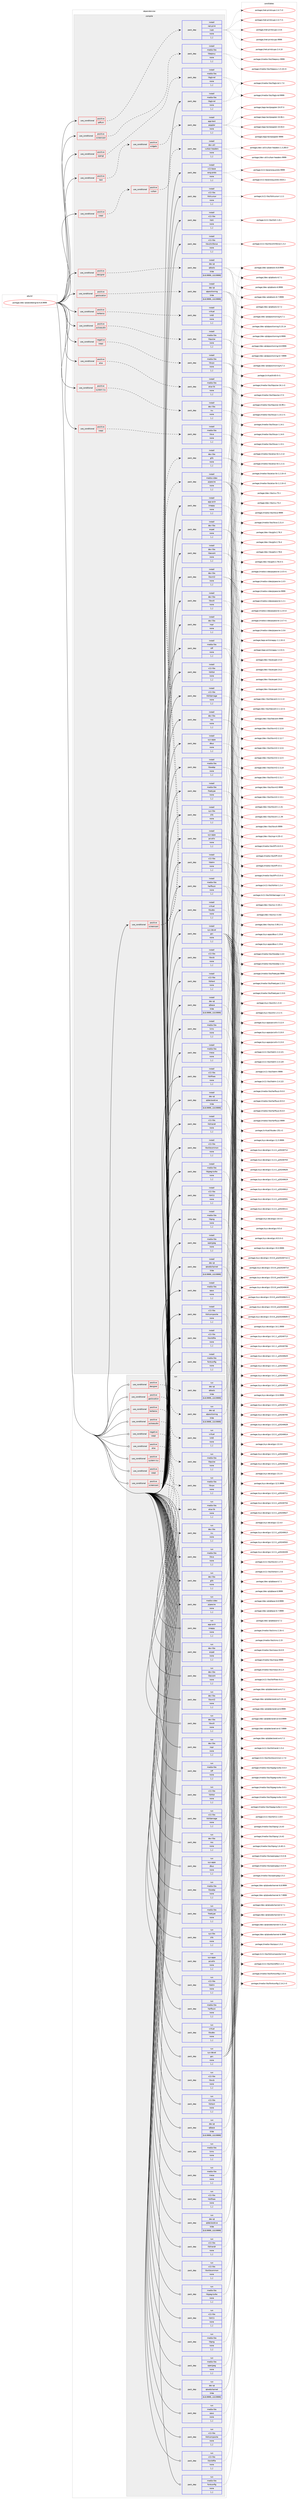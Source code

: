 digraph prolog {

# *************
# Graph options
# *************

newrank=true;
concentrate=true;
compound=true;
graph [rankdir=LR,fontname=Helvetica,fontsize=10,ranksep=1.5];#, ranksep=2.5, nodesep=0.2];
edge  [arrowhead=vee];
node  [fontname=Helvetica,fontsize=10];

# **********
# The ebuild
# **********

subgraph cluster_leftcol {
color=gray;
rank=same;
label=<<i>ebuild</i>>;
id [label="portage://dev-qt/qtwebengine-6.8.9999", color=red, width=4, href="../dev-qt/qtwebengine-6.8.9999.svg"];
}

# ****************
# The dependencies
# ****************

subgraph cluster_midcol {
color=gray;
label=<<i>dependencies</i>>;
subgraph cluster_compile {
fillcolor="#eeeeee";
style=filled;
label=<<i>compile</i>>;
subgraph cond42330 {
dependency170720 [label=<<TABLE BORDER="0" CELLBORDER="1" CELLSPACING="0" CELLPADDING="4"><TR><TD ROWSPAN="3" CELLPADDING="10">use_conditional</TD></TR><TR><TD>negative</TD></TR><TR><TD>vaapi</TD></TR></TABLE>>, shape=none, color=red];
subgraph pack127129 {
dependency170721 [label=<<TABLE BORDER="0" CELLBORDER="1" CELLSPACING="0" CELLPADDING="4" WIDTH="220"><TR><TD ROWSPAN="6" CELLPADDING="30">pack_dep</TD></TR><TR><TD WIDTH="110">install</TD></TR><TR><TD>media-libs</TD></TR><TR><TD>libvpx</TD></TR><TR><TD>none</TD></TR><TR><TD>[,,]</TD></TR></TABLE>>, shape=none, color=blue];
}
dependency170720:e -> dependency170721:w [weight=20,style="dashed",arrowhead="vee"];
}
id:e -> dependency170720:w [weight=20,style="solid",arrowhead="vee"];
subgraph cond42331 {
dependency170722 [label=<<TABLE BORDER="0" CELLBORDER="1" CELLSPACING="0" CELLPADDING="4"><TR><TD ROWSPAN="3" CELLPADDING="10">use_conditional</TD></TR><TR><TD>positive</TD></TR><TR><TD>alsa</TD></TR></TABLE>>, shape=none, color=red];
subgraph pack127130 {
dependency170723 [label=<<TABLE BORDER="0" CELLBORDER="1" CELLSPACING="0" CELLPADDING="4" WIDTH="220"><TR><TD ROWSPAN="6" CELLPADDING="30">pack_dep</TD></TR><TR><TD WIDTH="110">install</TD></TR><TR><TD>media-libs</TD></TR><TR><TD>alsa-lib</TD></TR><TR><TD>none</TD></TR><TR><TD>[,,]</TD></TR></TABLE>>, shape=none, color=blue];
}
dependency170722:e -> dependency170723:w [weight=20,style="dashed",arrowhead="vee"];
}
id:e -> dependency170722:w [weight=20,style="solid",arrowhead="vee"];
subgraph cond42332 {
dependency170724 [label=<<TABLE BORDER="0" CELLBORDER="1" CELLSPACING="0" CELLPADDING="4"><TR><TD ROWSPAN="3" CELLPADDING="10">use_conditional</TD></TR><TR><TD>positive</TD></TR><TR><TD>designer</TD></TR></TABLE>>, shape=none, color=red];
subgraph pack127131 {
dependency170725 [label=<<TABLE BORDER="0" CELLBORDER="1" CELLSPACING="0" CELLPADDING="4" WIDTH="220"><TR><TD ROWSPAN="6" CELLPADDING="30">pack_dep</TD></TR><TR><TD WIDTH="110">install</TD></TR><TR><TD>dev-qt</TD></TR><TR><TD>qttools</TD></TR><TR><TD>tilde</TD></TR><TR><TD>[6.8.9999,,,6.8.9999]</TD></TR></TABLE>>, shape=none, color=blue];
}
dependency170724:e -> dependency170725:w [weight=20,style="dashed",arrowhead="vee"];
}
id:e -> dependency170724:w [weight=20,style="solid",arrowhead="vee"];
subgraph cond42333 {
dependency170726 [label=<<TABLE BORDER="0" CELLBORDER="1" CELLSPACING="0" CELLPADDING="4"><TR><TD ROWSPAN="3" CELLPADDING="10">use_conditional</TD></TR><TR><TD>positive</TD></TR><TR><TD>geolocation</TD></TR></TABLE>>, shape=none, color=red];
subgraph pack127132 {
dependency170727 [label=<<TABLE BORDER="0" CELLBORDER="1" CELLSPACING="0" CELLPADDING="4" WIDTH="220"><TR><TD ROWSPAN="6" CELLPADDING="30">pack_dep</TD></TR><TR><TD WIDTH="110">install</TD></TR><TR><TD>dev-qt</TD></TR><TR><TD>qtpositioning</TD></TR><TR><TD>tilde</TD></TR><TR><TD>[6.8.9999,,,6.8.9999]</TD></TR></TABLE>>, shape=none, color=blue];
}
dependency170726:e -> dependency170727:w [weight=20,style="dashed",arrowhead="vee"];
}
id:e -> dependency170726:w [weight=20,style="solid",arrowhead="vee"];
subgraph cond42334 {
dependency170728 [label=<<TABLE BORDER="0" CELLBORDER="1" CELLSPACING="0" CELLPADDING="4"><TR><TD ROWSPAN="3" CELLPADDING="10">use_conditional</TD></TR><TR><TD>positive</TD></TR><TR><TD>kerberos</TD></TR></TABLE>>, shape=none, color=red];
subgraph pack127133 {
dependency170729 [label=<<TABLE BORDER="0" CELLBORDER="1" CELLSPACING="0" CELLPADDING="4" WIDTH="220"><TR><TD ROWSPAN="6" CELLPADDING="30">pack_dep</TD></TR><TR><TD WIDTH="110">install</TD></TR><TR><TD>virtual</TD></TR><TR><TD>krb5</TD></TR><TR><TD>none</TD></TR><TR><TD>[,,]</TD></TR></TABLE>>, shape=none, color=blue];
}
dependency170728:e -> dependency170729:w [weight=20,style="dashed",arrowhead="vee"];
}
id:e -> dependency170728:w [weight=20,style="solid",arrowhead="vee"];
subgraph cond42335 {
dependency170730 [label=<<TABLE BORDER="0" CELLBORDER="1" CELLSPACING="0" CELLPADDING="4"><TR><TD ROWSPAN="3" CELLPADDING="10">use_conditional</TD></TR><TR><TD>positive</TD></TR><TR><TD>opengl</TD></TR></TABLE>>, shape=none, color=red];
subgraph pack127134 {
dependency170731 [label=<<TABLE BORDER="0" CELLBORDER="1" CELLSPACING="0" CELLPADDING="4" WIDTH="220"><TR><TD ROWSPAN="6" CELLPADDING="30">pack_dep</TD></TR><TR><TD WIDTH="110">install</TD></TR><TR><TD>media-libs</TD></TR><TR><TD>libglvnd</TD></TR><TR><TD>none</TD></TR><TR><TD>[,,]</TD></TR></TABLE>>, shape=none, color=blue];
}
dependency170730:e -> dependency170731:w [weight=20,style="dashed",arrowhead="vee"];
}
id:e -> dependency170730:w [weight=20,style="solid",arrowhead="vee"];
subgraph cond42336 {
dependency170732 [label=<<TABLE BORDER="0" CELLBORDER="1" CELLSPACING="0" CELLPADDING="4"><TR><TD ROWSPAN="3" CELLPADDING="10">use_conditional</TD></TR><TR><TD>positive</TD></TR><TR><TD>pdfium</TD></TR></TABLE>>, shape=none, color=red];
subgraph pack127135 {
dependency170733 [label=<<TABLE BORDER="0" CELLBORDER="1" CELLSPACING="0" CELLPADDING="4" WIDTH="220"><TR><TD ROWSPAN="6" CELLPADDING="30">pack_dep</TD></TR><TR><TD WIDTH="110">install</TD></TR><TR><TD>net-print</TD></TR><TR><TD>cups</TD></TR><TR><TD>none</TD></TR><TR><TD>[,,]</TD></TR></TABLE>>, shape=none, color=blue];
}
dependency170732:e -> dependency170733:w [weight=20,style="dashed",arrowhead="vee"];
}
id:e -> dependency170732:w [weight=20,style="solid",arrowhead="vee"];
subgraph cond42337 {
dependency170734 [label=<<TABLE BORDER="0" CELLBORDER="1" CELLSPACING="0" CELLPADDING="4"><TR><TD ROWSPAN="3" CELLPADDING="10">use_conditional</TD></TR><TR><TD>positive</TD></TR><TR><TD>pulseaudio</TD></TR></TABLE>>, shape=none, color=red];
subgraph pack127136 {
dependency170735 [label=<<TABLE BORDER="0" CELLBORDER="1" CELLSPACING="0" CELLPADDING="4" WIDTH="220"><TR><TD ROWSPAN="6" CELLPADDING="30">pack_dep</TD></TR><TR><TD WIDTH="110">install</TD></TR><TR><TD>media-libs</TD></TR><TR><TD>libpulse</TD></TR><TR><TD>none</TD></TR><TR><TD>[,,]</TD></TR></TABLE>>, shape=none, color=blue];
}
dependency170734:e -> dependency170735:w [weight=20,style="dashed",arrowhead="vee"];
}
id:e -> dependency170734:w [weight=20,style="solid",arrowhead="vee"];
subgraph cond42338 {
dependency170736 [label=<<TABLE BORDER="0" CELLBORDER="1" CELLSPACING="0" CELLPADDING="4"><TR><TD ROWSPAN="3" CELLPADDING="10">use_conditional</TD></TR><TR><TD>positive</TD></TR><TR><TD>screencast</TD></TR></TABLE>>, shape=none, color=red];
subgraph pack127137 {
dependency170737 [label=<<TABLE BORDER="0" CELLBORDER="1" CELLSPACING="0" CELLPADDING="4" WIDTH="220"><TR><TD ROWSPAN="6" CELLPADDING="30">pack_dep</TD></TR><TR><TD WIDTH="110">install</TD></TR><TR><TD>dev-libs</TD></TR><TR><TD>glib</TD></TR><TR><TD>none</TD></TR><TR><TD>[,,]</TD></TR></TABLE>>, shape=none, color=blue];
}
dependency170736:e -> dependency170737:w [weight=20,style="dashed",arrowhead="vee"];
subgraph pack127138 {
dependency170738 [label=<<TABLE BORDER="0" CELLBORDER="1" CELLSPACING="0" CELLPADDING="4" WIDTH="220"><TR><TD ROWSPAN="6" CELLPADDING="30">pack_dep</TD></TR><TR><TD WIDTH="110">install</TD></TR><TR><TD>media-video</TD></TR><TR><TD>pipewire</TD></TR><TR><TD>none</TD></TR><TR><TD>[,,]</TD></TR></TABLE>>, shape=none, color=blue];
}
dependency170736:e -> dependency170738:w [weight=20,style="dashed",arrowhead="vee"];
}
id:e -> dependency170736:w [weight=20,style="solid",arrowhead="vee"];
subgraph cond42339 {
dependency170739 [label=<<TABLE BORDER="0" CELLBORDER="1" CELLSPACING="0" CELLPADDING="4"><TR><TD ROWSPAN="3" CELLPADDING="10">use_conditional</TD></TR><TR><TD>positive</TD></TR><TR><TD>screencast</TD></TR></TABLE>>, shape=none, color=red];
subgraph pack127139 {
dependency170740 [label=<<TABLE BORDER="0" CELLBORDER="1" CELLSPACING="0" CELLPADDING="4" WIDTH="220"><TR><TD ROWSPAN="6" CELLPADDING="30">pack_dep</TD></TR><TR><TD WIDTH="110">install</TD></TR><TR><TD>media-libs</TD></TR><TR><TD>libepoxy</TD></TR><TR><TD>none</TD></TR><TR><TD>[,,]</TD></TR></TABLE>>, shape=none, color=blue];
}
dependency170739:e -> dependency170740:w [weight=20,style="dashed",arrowhead="vee"];
}
id:e -> dependency170739:w [weight=20,style="solid",arrowhead="vee"];
subgraph cond42340 {
dependency170741 [label=<<TABLE BORDER="0" CELLBORDER="1" CELLSPACING="0" CELLPADDING="4"><TR><TD ROWSPAN="3" CELLPADDING="10">use_conditional</TD></TR><TR><TD>positive</TD></TR><TR><TD>system-icu</TD></TR></TABLE>>, shape=none, color=red];
subgraph pack127140 {
dependency170742 [label=<<TABLE BORDER="0" CELLBORDER="1" CELLSPACING="0" CELLPADDING="4" WIDTH="220"><TR><TD ROWSPAN="6" CELLPADDING="30">pack_dep</TD></TR><TR><TD WIDTH="110">install</TD></TR><TR><TD>dev-libs</TD></TR><TR><TD>icu</TD></TR><TR><TD>none</TD></TR><TR><TD>[,,]</TD></TR></TABLE>>, shape=none, color=blue];
}
dependency170741:e -> dependency170742:w [weight=20,style="dashed",arrowhead="vee"];
}
id:e -> dependency170741:w [weight=20,style="solid",arrowhead="vee"];
subgraph cond42341 {
dependency170743 [label=<<TABLE BORDER="0" CELLBORDER="1" CELLSPACING="0" CELLPADDING="4"><TR><TD ROWSPAN="3" CELLPADDING="10">use_conditional</TD></TR><TR><TD>positive</TD></TR><TR><TD>test</TD></TR></TABLE>>, shape=none, color=red];
subgraph cond42342 {
dependency170744 [label=<<TABLE BORDER="0" CELLBORDER="1" CELLSPACING="0" CELLPADDING="4"><TR><TD ROWSPAN="3" CELLPADDING="10">use_conditional</TD></TR><TR><TD>positive</TD></TR><TR><TD>widgets</TD></TR></TABLE>>, shape=none, color=red];
subgraph pack127141 {
dependency170745 [label=<<TABLE BORDER="0" CELLBORDER="1" CELLSPACING="0" CELLPADDING="4" WIDTH="220"><TR><TD ROWSPAN="6" CELLPADDING="30">pack_dep</TD></TR><TR><TD WIDTH="110">install</TD></TR><TR><TD>app-text</TD></TR><TR><TD>poppler</TD></TR><TR><TD>none</TD></TR><TR><TD>[,,]</TD></TR></TABLE>>, shape=none, color=blue];
}
dependency170744:e -> dependency170745:w [weight=20,style="dashed",arrowhead="vee"];
}
dependency170743:e -> dependency170744:w [weight=20,style="dashed",arrowhead="vee"];
}
id:e -> dependency170743:w [weight=20,style="solid",arrowhead="vee"];
subgraph cond42343 {
dependency170746 [label=<<TABLE BORDER="0" CELLBORDER="1" CELLSPACING="0" CELLPADDING="4"><TR><TD ROWSPAN="3" CELLPADDING="10">use_conditional</TD></TR><TR><TD>positive</TD></TR><TR><TD>vaapi</TD></TR></TABLE>>, shape=none, color=red];
subgraph cond42344 {
dependency170747 [label=<<TABLE BORDER="0" CELLBORDER="1" CELLSPACING="0" CELLPADDING="4"><TR><TD ROWSPAN="3" CELLPADDING="10">use_conditional</TD></TR><TR><TD>positive</TD></TR><TR><TD>vulkan</TD></TR></TABLE>>, shape=none, color=red];
subgraph pack127142 {
dependency170748 [label=<<TABLE BORDER="0" CELLBORDER="1" CELLSPACING="0" CELLPADDING="4" WIDTH="220"><TR><TD ROWSPAN="6" CELLPADDING="30">pack_dep</TD></TR><TR><TD WIDTH="110">install</TD></TR><TR><TD>dev-util</TD></TR><TR><TD>vulkan-headers</TD></TR><TR><TD>none</TD></TR><TR><TD>[,,]</TD></TR></TABLE>>, shape=none, color=blue];
}
dependency170747:e -> dependency170748:w [weight=20,style="dashed",arrowhead="vee"];
}
dependency170746:e -> dependency170747:w [weight=20,style="dashed",arrowhead="vee"];
}
id:e -> dependency170746:w [weight=20,style="solid",arrowhead="vee"];
subgraph cond42345 {
dependency170749 [label=<<TABLE BORDER="0" CELLBORDER="1" CELLSPACING="0" CELLPADDING="4"><TR><TD ROWSPAN="3" CELLPADDING="10">use_conditional</TD></TR><TR><TD>positive</TD></TR><TR><TD>vaapi</TD></TR></TABLE>>, shape=none, color=red];
subgraph pack127143 {
dependency170750 [label=<<TABLE BORDER="0" CELLBORDER="1" CELLSPACING="0" CELLPADDING="4" WIDTH="220"><TR><TD ROWSPAN="6" CELLPADDING="30">pack_dep</TD></TR><TR><TD WIDTH="110">install</TD></TR><TR><TD>media-libs</TD></TR><TR><TD>libva</TD></TR><TR><TD>none</TD></TR><TR><TD>[,,]</TD></TR></TABLE>>, shape=none, color=blue];
}
dependency170749:e -> dependency170750:w [weight=20,style="dashed",arrowhead="vee"];
}
id:e -> dependency170749:w [weight=20,style="solid",arrowhead="vee"];
subgraph pack127144 {
dependency170751 [label=<<TABLE BORDER="0" CELLBORDER="1" CELLSPACING="0" CELLPADDING="4" WIDTH="220"><TR><TD ROWSPAN="6" CELLPADDING="30">pack_dep</TD></TR><TR><TD WIDTH="110">install</TD></TR><TR><TD>app-arch</TD></TR><TR><TD>snappy</TD></TR><TR><TD>none</TD></TR><TR><TD>[,,]</TD></TR></TABLE>>, shape=none, color=blue];
}
id:e -> dependency170751:w [weight=20,style="solid",arrowhead="vee"];
subgraph pack127145 {
dependency170752 [label=<<TABLE BORDER="0" CELLBORDER="1" CELLSPACING="0" CELLPADDING="4" WIDTH="220"><TR><TD ROWSPAN="6" CELLPADDING="30">pack_dep</TD></TR><TR><TD WIDTH="110">install</TD></TR><TR><TD>dev-libs</TD></TR><TR><TD>expat</TD></TR><TR><TD>none</TD></TR><TR><TD>[,,]</TD></TR></TABLE>>, shape=none, color=blue];
}
id:e -> dependency170752:w [weight=20,style="solid",arrowhead="vee"];
subgraph pack127146 {
dependency170753 [label=<<TABLE BORDER="0" CELLBORDER="1" CELLSPACING="0" CELLPADDING="4" WIDTH="220"><TR><TD ROWSPAN="6" CELLPADDING="30">pack_dep</TD></TR><TR><TD WIDTH="110">install</TD></TR><TR><TD>dev-libs</TD></TR><TR><TD>libevent</TD></TR><TR><TD>none</TD></TR><TR><TD>[,,]</TD></TR></TABLE>>, shape=none, color=blue];
}
id:e -> dependency170753:w [weight=20,style="solid",arrowhead="vee"];
subgraph pack127147 {
dependency170754 [label=<<TABLE BORDER="0" CELLBORDER="1" CELLSPACING="0" CELLPADDING="4" WIDTH="220"><TR><TD ROWSPAN="6" CELLPADDING="30">pack_dep</TD></TR><TR><TD WIDTH="110">install</TD></TR><TR><TD>dev-libs</TD></TR><TR><TD>libxml2</TD></TR><TR><TD>none</TD></TR><TR><TD>[,,]</TD></TR></TABLE>>, shape=none, color=blue];
}
id:e -> dependency170754:w [weight=20,style="solid",arrowhead="vee"];
subgraph pack127148 {
dependency170755 [label=<<TABLE BORDER="0" CELLBORDER="1" CELLSPACING="0" CELLPADDING="4" WIDTH="220"><TR><TD ROWSPAN="6" CELLPADDING="30">pack_dep</TD></TR><TR><TD WIDTH="110">install</TD></TR><TR><TD>dev-libs</TD></TR><TR><TD>libxslt</TD></TR><TR><TD>none</TD></TR><TR><TD>[,,]</TD></TR></TABLE>>, shape=none, color=blue];
}
id:e -> dependency170755:w [weight=20,style="solid",arrowhead="vee"];
subgraph pack127149 {
dependency170756 [label=<<TABLE BORDER="0" CELLBORDER="1" CELLSPACING="0" CELLPADDING="4" WIDTH="220"><TR><TD ROWSPAN="6" CELLPADDING="30">pack_dep</TD></TR><TR><TD WIDTH="110">install</TD></TR><TR><TD>dev-libs</TD></TR><TR><TD>nspr</TD></TR><TR><TD>none</TD></TR><TR><TD>[,,]</TD></TR></TABLE>>, shape=none, color=blue];
}
id:e -> dependency170756:w [weight=20,style="solid",arrowhead="vee"];
subgraph pack127150 {
dependency170757 [label=<<TABLE BORDER="0" CELLBORDER="1" CELLSPACING="0" CELLPADDING="4" WIDTH="220"><TR><TD ROWSPAN="6" CELLPADDING="30">pack_dep</TD></TR><TR><TD WIDTH="110">install</TD></TR><TR><TD>dev-libs</TD></TR><TR><TD>nss</TD></TR><TR><TD>none</TD></TR><TR><TD>[,,]</TD></TR></TABLE>>, shape=none, color=blue];
}
id:e -> dependency170757:w [weight=20,style="solid",arrowhead="vee"];
subgraph pack127151 {
dependency170758 [label=<<TABLE BORDER="0" CELLBORDER="1" CELLSPACING="0" CELLPADDING="4" WIDTH="220"><TR><TD ROWSPAN="6" CELLPADDING="30">pack_dep</TD></TR><TR><TD WIDTH="110">install</TD></TR><TR><TD>dev-qt</TD></TR><TR><TD>qtbase</TD></TR><TR><TD>tilde</TD></TR><TR><TD>[6.8.9999,,,6.8.9999]</TD></TR></TABLE>>, shape=none, color=blue];
}
id:e -> dependency170758:w [weight=20,style="solid",arrowhead="vee"];
subgraph pack127152 {
dependency170759 [label=<<TABLE BORDER="0" CELLBORDER="1" CELLSPACING="0" CELLPADDING="4" WIDTH="220"><TR><TD ROWSPAN="6" CELLPADDING="30">pack_dep</TD></TR><TR><TD WIDTH="110">install</TD></TR><TR><TD>dev-qt</TD></TR><TR><TD>qtdeclarative</TD></TR><TR><TD>tilde</TD></TR><TR><TD>[6.8.9999,,,6.8.9999]</TD></TR></TABLE>>, shape=none, color=blue];
}
id:e -> dependency170759:w [weight=20,style="solid",arrowhead="vee"];
subgraph pack127153 {
dependency170760 [label=<<TABLE BORDER="0" CELLBORDER="1" CELLSPACING="0" CELLPADDING="4" WIDTH="220"><TR><TD ROWSPAN="6" CELLPADDING="30">pack_dep</TD></TR><TR><TD WIDTH="110">install</TD></TR><TR><TD>dev-qt</TD></TR><TR><TD>qtwebchannel</TD></TR><TR><TD>tilde</TD></TR><TR><TD>[6.8.9999,,,6.8.9999]</TD></TR></TABLE>>, shape=none, color=blue];
}
id:e -> dependency170760:w [weight=20,style="solid",arrowhead="vee"];
subgraph pack127154 {
dependency170761 [label=<<TABLE BORDER="0" CELLBORDER="1" CELLSPACING="0" CELLPADDING="4" WIDTH="220"><TR><TD ROWSPAN="6" CELLPADDING="30">pack_dep</TD></TR><TR><TD WIDTH="110">install</TD></TR><TR><TD>media-libs</TD></TR><TR><TD>fontconfig</TD></TR><TR><TD>none</TD></TR><TR><TD>[,,]</TD></TR></TABLE>>, shape=none, color=blue];
}
id:e -> dependency170761:w [weight=20,style="solid",arrowhead="vee"];
subgraph pack127155 {
dependency170762 [label=<<TABLE BORDER="0" CELLBORDER="1" CELLSPACING="0" CELLPADDING="4" WIDTH="220"><TR><TD ROWSPAN="6" CELLPADDING="30">pack_dep</TD></TR><TR><TD WIDTH="110">install</TD></TR><TR><TD>media-libs</TD></TR><TR><TD>freetype</TD></TR><TR><TD>none</TD></TR><TR><TD>[,,]</TD></TR></TABLE>>, shape=none, color=blue];
}
id:e -> dependency170762:w [weight=20,style="solid",arrowhead="vee"];
subgraph pack127156 {
dependency170763 [label=<<TABLE BORDER="0" CELLBORDER="1" CELLSPACING="0" CELLPADDING="4" WIDTH="220"><TR><TD ROWSPAN="6" CELLPADDING="30">pack_dep</TD></TR><TR><TD WIDTH="110">install</TD></TR><TR><TD>media-libs</TD></TR><TR><TD>harfbuzz</TD></TR><TR><TD>none</TD></TR><TR><TD>[,,]</TD></TR></TABLE>>, shape=none, color=blue];
}
id:e -> dependency170763:w [weight=20,style="solid",arrowhead="vee"];
subgraph pack127157 {
dependency170764 [label=<<TABLE BORDER="0" CELLBORDER="1" CELLSPACING="0" CELLPADDING="4" WIDTH="220"><TR><TD ROWSPAN="6" CELLPADDING="30">pack_dep</TD></TR><TR><TD WIDTH="110">install</TD></TR><TR><TD>media-libs</TD></TR><TR><TD>lcms</TD></TR><TR><TD>none</TD></TR><TR><TD>[,,]</TD></TR></TABLE>>, shape=none, color=blue];
}
id:e -> dependency170764:w [weight=20,style="solid",arrowhead="vee"];
subgraph pack127158 {
dependency170765 [label=<<TABLE BORDER="0" CELLBORDER="1" CELLSPACING="0" CELLPADDING="4" WIDTH="220"><TR><TD ROWSPAN="6" CELLPADDING="30">pack_dep</TD></TR><TR><TD WIDTH="110">install</TD></TR><TR><TD>media-libs</TD></TR><TR><TD>libglvnd</TD></TR><TR><TD>none</TD></TR><TR><TD>[,,]</TD></TR></TABLE>>, shape=none, color=blue];
}
id:e -> dependency170765:w [weight=20,style="solid",arrowhead="vee"];
subgraph pack127159 {
dependency170766 [label=<<TABLE BORDER="0" CELLBORDER="1" CELLSPACING="0" CELLPADDING="4" WIDTH="220"><TR><TD ROWSPAN="6" CELLPADDING="30">pack_dep</TD></TR><TR><TD WIDTH="110">install</TD></TR><TR><TD>media-libs</TD></TR><TR><TD>libjpeg-turbo</TD></TR><TR><TD>none</TD></TR><TR><TD>[,,]</TD></TR></TABLE>>, shape=none, color=blue];
}
id:e -> dependency170766:w [weight=20,style="solid",arrowhead="vee"];
subgraph pack127160 {
dependency170767 [label=<<TABLE BORDER="0" CELLBORDER="1" CELLSPACING="0" CELLPADDING="4" WIDTH="220"><TR><TD ROWSPAN="6" CELLPADDING="30">pack_dep</TD></TR><TR><TD WIDTH="110">install</TD></TR><TR><TD>media-libs</TD></TR><TR><TD>libpng</TD></TR><TR><TD>none</TD></TR><TR><TD>[,,]</TD></TR></TABLE>>, shape=none, color=blue];
}
id:e -> dependency170767:w [weight=20,style="solid",arrowhead="vee"];
subgraph pack127161 {
dependency170768 [label=<<TABLE BORDER="0" CELLBORDER="1" CELLSPACING="0" CELLPADDING="4" WIDTH="220"><TR><TD ROWSPAN="6" CELLPADDING="30">pack_dep</TD></TR><TR><TD WIDTH="110">install</TD></TR><TR><TD>media-libs</TD></TR><TR><TD>libwebp</TD></TR><TR><TD>none</TD></TR><TR><TD>[,,]</TD></TR></TABLE>>, shape=none, color=blue];
}
id:e -> dependency170768:w [weight=20,style="solid",arrowhead="vee"];
subgraph pack127162 {
dependency170769 [label=<<TABLE BORDER="0" CELLBORDER="1" CELLSPACING="0" CELLPADDING="4" WIDTH="220"><TR><TD ROWSPAN="6" CELLPADDING="30">pack_dep</TD></TR><TR><TD WIDTH="110">install</TD></TR><TR><TD>media-libs</TD></TR><TR><TD>mesa</TD></TR><TR><TD>none</TD></TR><TR><TD>[,,]</TD></TR></TABLE>>, shape=none, color=blue];
}
id:e -> dependency170769:w [weight=20,style="solid",arrowhead="vee"];
subgraph pack127163 {
dependency170770 [label=<<TABLE BORDER="0" CELLBORDER="1" CELLSPACING="0" CELLPADDING="4" WIDTH="220"><TR><TD ROWSPAN="6" CELLPADDING="30">pack_dep</TD></TR><TR><TD WIDTH="110">install</TD></TR><TR><TD>media-libs</TD></TR><TR><TD>openjpeg</TD></TR><TR><TD>none</TD></TR><TR><TD>[,,]</TD></TR></TABLE>>, shape=none, color=blue];
}
id:e -> dependency170770:w [weight=20,style="solid",arrowhead="vee"];
subgraph pack127164 {
dependency170771 [label=<<TABLE BORDER="0" CELLBORDER="1" CELLSPACING="0" CELLPADDING="4" WIDTH="220"><TR><TD ROWSPAN="6" CELLPADDING="30">pack_dep</TD></TR><TR><TD WIDTH="110">install</TD></TR><TR><TD>media-libs</TD></TR><TR><TD>opus</TD></TR><TR><TD>none</TD></TR><TR><TD>[,,]</TD></TR></TABLE>>, shape=none, color=blue];
}
id:e -> dependency170771:w [weight=20,style="solid",arrowhead="vee"];
subgraph pack127165 {
dependency170772 [label=<<TABLE BORDER="0" CELLBORDER="1" CELLSPACING="0" CELLPADDING="4" WIDTH="220"><TR><TD ROWSPAN="6" CELLPADDING="30">pack_dep</TD></TR><TR><TD WIDTH="110">install</TD></TR><TR><TD>media-libs</TD></TR><TR><TD>tiff</TD></TR><TR><TD>none</TD></TR><TR><TD>[,,]</TD></TR></TABLE>>, shape=none, color=blue];
}
id:e -> dependency170772:w [weight=20,style="solid",arrowhead="vee"];
subgraph pack127166 {
dependency170773 [label=<<TABLE BORDER="0" CELLBORDER="1" CELLSPACING="0" CELLPADDING="4" WIDTH="220"><TR><TD ROWSPAN="6" CELLPADDING="30">pack_dep</TD></TR><TR><TD WIDTH="110">install</TD></TR><TR><TD>sys-apps</TD></TR><TR><TD>dbus</TD></TR><TR><TD>none</TD></TR><TR><TD>[,,]</TD></TR></TABLE>>, shape=none, color=blue];
}
id:e -> dependency170773:w [weight=20,style="solid",arrowhead="vee"];
subgraph pack127167 {
dependency170774 [label=<<TABLE BORDER="0" CELLBORDER="1" CELLSPACING="0" CELLPADDING="4" WIDTH="220"><TR><TD ROWSPAN="6" CELLPADDING="30">pack_dep</TD></TR><TR><TD WIDTH="110">install</TD></TR><TR><TD>sys-apps</TD></TR><TR><TD>pciutils</TD></TR><TR><TD>none</TD></TR><TR><TD>[,,]</TD></TR></TABLE>>, shape=none, color=blue];
}
id:e -> dependency170774:w [weight=20,style="solid",arrowhead="vee"];
subgraph pack127168 {
dependency170775 [label=<<TABLE BORDER="0" CELLBORDER="1" CELLSPACING="0" CELLPADDING="4" WIDTH="220"><TR><TD ROWSPAN="6" CELLPADDING="30">pack_dep</TD></TR><TR><TD WIDTH="110">install</TD></TR><TR><TD>sys-devel</TD></TR><TR><TD>gcc</TD></TR><TR><TD>none</TD></TR><TR><TD>[,,]</TD></TR></TABLE>>, shape=none, color=blue];
}
id:e -> dependency170775:w [weight=20,style="solid",arrowhead="vee"];
subgraph pack127169 {
dependency170776 [label=<<TABLE BORDER="0" CELLBORDER="1" CELLSPACING="0" CELLPADDING="4" WIDTH="220"><TR><TD ROWSPAN="6" CELLPADDING="30">pack_dep</TD></TR><TR><TD WIDTH="110">install</TD></TR><TR><TD>sys-libs</TD></TR><TR><TD>zlib</TD></TR><TR><TD>none</TD></TR><TR><TD>[,,]</TD></TR></TABLE>>, shape=none, color=blue];
}
id:e -> dependency170776:w [weight=20,style="solid",arrowhead="vee"];
subgraph pack127170 {
dependency170777 [label=<<TABLE BORDER="0" CELLBORDER="1" CELLSPACING="0" CELLPADDING="4" WIDTH="220"><TR><TD ROWSPAN="6" CELLPADDING="30">pack_dep</TD></TR><TR><TD WIDTH="110">install</TD></TR><TR><TD>virtual</TD></TR><TR><TD>libudev</TD></TR><TR><TD>none</TD></TR><TR><TD>[,,]</TD></TR></TABLE>>, shape=none, color=blue];
}
id:e -> dependency170777:w [weight=20,style="solid",arrowhead="vee"];
subgraph pack127171 {
dependency170778 [label=<<TABLE BORDER="0" CELLBORDER="1" CELLSPACING="0" CELLPADDING="4" WIDTH="220"><TR><TD ROWSPAN="6" CELLPADDING="30">pack_dep</TD></TR><TR><TD WIDTH="110">install</TD></TR><TR><TD>x11-base</TD></TR><TR><TD>xorg-proto</TD></TR><TR><TD>none</TD></TR><TR><TD>[,,]</TD></TR></TABLE>>, shape=none, color=blue];
}
id:e -> dependency170778:w [weight=20,style="solid",arrowhead="vee"];
subgraph pack127172 {
dependency170779 [label=<<TABLE BORDER="0" CELLBORDER="1" CELLSPACING="0" CELLPADDING="4" WIDTH="220"><TR><TD ROWSPAN="6" CELLPADDING="30">pack_dep</TD></TR><TR><TD WIDTH="110">install</TD></TR><TR><TD>x11-libs</TD></TR><TR><TD>libX11</TD></TR><TR><TD>none</TD></TR><TR><TD>[,,]</TD></TR></TABLE>>, shape=none, color=blue];
}
id:e -> dependency170779:w [weight=20,style="solid",arrowhead="vee"];
subgraph pack127173 {
dependency170780 [label=<<TABLE BORDER="0" CELLBORDER="1" CELLSPACING="0" CELLPADDING="4" WIDTH="220"><TR><TD ROWSPAN="6" CELLPADDING="30">pack_dep</TD></TR><TR><TD WIDTH="110">install</TD></TR><TR><TD>x11-libs</TD></TR><TR><TD>libXcomposite</TD></TR><TR><TD>none</TD></TR><TR><TD>[,,]</TD></TR></TABLE>>, shape=none, color=blue];
}
id:e -> dependency170780:w [weight=20,style="solid",arrowhead="vee"];
subgraph pack127174 {
dependency170781 [label=<<TABLE BORDER="0" CELLBORDER="1" CELLSPACING="0" CELLPADDING="4" WIDTH="220"><TR><TD ROWSPAN="6" CELLPADDING="30">pack_dep</TD></TR><TR><TD WIDTH="110">install</TD></TR><TR><TD>x11-libs</TD></TR><TR><TD>libXcursor</TD></TR><TR><TD>none</TD></TR><TR><TD>[,,]</TD></TR></TABLE>>, shape=none, color=blue];
}
id:e -> dependency170781:w [weight=20,style="solid",arrowhead="vee"];
subgraph pack127175 {
dependency170782 [label=<<TABLE BORDER="0" CELLBORDER="1" CELLSPACING="0" CELLPADDING="4" WIDTH="220"><TR><TD ROWSPAN="6" CELLPADDING="30">pack_dep</TD></TR><TR><TD WIDTH="110">install</TD></TR><TR><TD>x11-libs</TD></TR><TR><TD>libXdamage</TD></TR><TR><TD>none</TD></TR><TR><TD>[,,]</TD></TR></TABLE>>, shape=none, color=blue];
}
id:e -> dependency170782:w [weight=20,style="solid",arrowhead="vee"];
subgraph pack127176 {
dependency170783 [label=<<TABLE BORDER="0" CELLBORDER="1" CELLSPACING="0" CELLPADDING="4" WIDTH="220"><TR><TD ROWSPAN="6" CELLPADDING="30">pack_dep</TD></TR><TR><TD WIDTH="110">install</TD></TR><TR><TD>x11-libs</TD></TR><TR><TD>libXext</TD></TR><TR><TD>none</TD></TR><TR><TD>[,,]</TD></TR></TABLE>>, shape=none, color=blue];
}
id:e -> dependency170783:w [weight=20,style="solid",arrowhead="vee"];
subgraph pack127177 {
dependency170784 [label=<<TABLE BORDER="0" CELLBORDER="1" CELLSPACING="0" CELLPADDING="4" WIDTH="220"><TR><TD ROWSPAN="6" CELLPADDING="30">pack_dep</TD></TR><TR><TD WIDTH="110">install</TD></TR><TR><TD>x11-libs</TD></TR><TR><TD>libXfixes</TD></TR><TR><TD>none</TD></TR><TR><TD>[,,]</TD></TR></TABLE>>, shape=none, color=blue];
}
id:e -> dependency170784:w [weight=20,style="solid",arrowhead="vee"];
subgraph pack127178 {
dependency170785 [label=<<TABLE BORDER="0" CELLBORDER="1" CELLSPACING="0" CELLPADDING="4" WIDTH="220"><TR><TD ROWSPAN="6" CELLPADDING="30">pack_dep</TD></TR><TR><TD WIDTH="110">install</TD></TR><TR><TD>x11-libs</TD></TR><TR><TD>libXi</TD></TR><TR><TD>none</TD></TR><TR><TD>[,,]</TD></TR></TABLE>>, shape=none, color=blue];
}
id:e -> dependency170785:w [weight=20,style="solid",arrowhead="vee"];
subgraph pack127179 {
dependency170786 [label=<<TABLE BORDER="0" CELLBORDER="1" CELLSPACING="0" CELLPADDING="4" WIDTH="220"><TR><TD ROWSPAN="6" CELLPADDING="30">pack_dep</TD></TR><TR><TD WIDTH="110">install</TD></TR><TR><TD>x11-libs</TD></TR><TR><TD>libXrandr</TD></TR><TR><TD>none</TD></TR><TR><TD>[,,]</TD></TR></TABLE>>, shape=none, color=blue];
}
id:e -> dependency170786:w [weight=20,style="solid",arrowhead="vee"];
subgraph pack127180 {
dependency170787 [label=<<TABLE BORDER="0" CELLBORDER="1" CELLSPACING="0" CELLPADDING="4" WIDTH="220"><TR><TD ROWSPAN="6" CELLPADDING="30">pack_dep</TD></TR><TR><TD WIDTH="110">install</TD></TR><TR><TD>x11-libs</TD></TR><TR><TD>libXtst</TD></TR><TR><TD>none</TD></TR><TR><TD>[,,]</TD></TR></TABLE>>, shape=none, color=blue];
}
id:e -> dependency170787:w [weight=20,style="solid",arrowhead="vee"];
subgraph pack127181 {
dependency170788 [label=<<TABLE BORDER="0" CELLBORDER="1" CELLSPACING="0" CELLPADDING="4" WIDTH="220"><TR><TD ROWSPAN="6" CELLPADDING="30">pack_dep</TD></TR><TR><TD WIDTH="110">install</TD></TR><TR><TD>x11-libs</TD></TR><TR><TD>libdrm</TD></TR><TR><TD>none</TD></TR><TR><TD>[,,]</TD></TR></TABLE>>, shape=none, color=blue];
}
id:e -> dependency170788:w [weight=20,style="solid",arrowhead="vee"];
subgraph pack127182 {
dependency170789 [label=<<TABLE BORDER="0" CELLBORDER="1" CELLSPACING="0" CELLPADDING="4" WIDTH="220"><TR><TD ROWSPAN="6" CELLPADDING="30">pack_dep</TD></TR><TR><TD WIDTH="110">install</TD></TR><TR><TD>x11-libs</TD></TR><TR><TD>libxcb</TD></TR><TR><TD>none</TD></TR><TR><TD>[,,]</TD></TR></TABLE>>, shape=none, color=blue];
}
id:e -> dependency170789:w [weight=20,style="solid",arrowhead="vee"];
subgraph pack127183 {
dependency170790 [label=<<TABLE BORDER="0" CELLBORDER="1" CELLSPACING="0" CELLPADDING="4" WIDTH="220"><TR><TD ROWSPAN="6" CELLPADDING="30">pack_dep</TD></TR><TR><TD WIDTH="110">install</TD></TR><TR><TD>x11-libs</TD></TR><TR><TD>libxkbcommon</TD></TR><TR><TD>none</TD></TR><TR><TD>[,,]</TD></TR></TABLE>>, shape=none, color=blue];
}
id:e -> dependency170790:w [weight=20,style="solid",arrowhead="vee"];
subgraph pack127184 {
dependency170791 [label=<<TABLE BORDER="0" CELLBORDER="1" CELLSPACING="0" CELLPADDING="4" WIDTH="220"><TR><TD ROWSPAN="6" CELLPADDING="30">pack_dep</TD></TR><TR><TD WIDTH="110">install</TD></TR><TR><TD>x11-libs</TD></TR><TR><TD>libxkbfile</TD></TR><TR><TD>none</TD></TR><TR><TD>[,,]</TD></TR></TABLE>>, shape=none, color=blue];
}
id:e -> dependency170791:w [weight=20,style="solid",arrowhead="vee"];
subgraph pack127185 {
dependency170792 [label=<<TABLE BORDER="0" CELLBORDER="1" CELLSPACING="0" CELLPADDING="4" WIDTH="220"><TR><TD ROWSPAN="6" CELLPADDING="30">pack_dep</TD></TR><TR><TD WIDTH="110">install</TD></TR><TR><TD>x11-libs</TD></TR><TR><TD>libxshmfence</TD></TR><TR><TD>none</TD></TR><TR><TD>[,,]</TD></TR></TABLE>>, shape=none, color=blue];
}
id:e -> dependency170792:w [weight=20,style="solid",arrowhead="vee"];
}
subgraph cluster_compileandrun {
fillcolor="#eeeeee";
style=filled;
label=<<i>compile and run</i>>;
}
subgraph cluster_run {
fillcolor="#eeeeee";
style=filled;
label=<<i>run</i>>;
subgraph cond42346 {
dependency170793 [label=<<TABLE BORDER="0" CELLBORDER="1" CELLSPACING="0" CELLPADDING="4"><TR><TD ROWSPAN="3" CELLPADDING="10">use_conditional</TD></TR><TR><TD>negative</TD></TR><TR><TD>vaapi</TD></TR></TABLE>>, shape=none, color=red];
subgraph pack127186 {
dependency170794 [label=<<TABLE BORDER="0" CELLBORDER="1" CELLSPACING="0" CELLPADDING="4" WIDTH="220"><TR><TD ROWSPAN="6" CELLPADDING="30">pack_dep</TD></TR><TR><TD WIDTH="110">run</TD></TR><TR><TD>media-libs</TD></TR><TR><TD>libvpx</TD></TR><TR><TD>none</TD></TR><TR><TD>[,,]</TD></TR></TABLE>>, shape=none, color=blue];
}
dependency170793:e -> dependency170794:w [weight=20,style="dashed",arrowhead="vee"];
}
id:e -> dependency170793:w [weight=20,style="solid",arrowhead="odot"];
subgraph cond42347 {
dependency170795 [label=<<TABLE BORDER="0" CELLBORDER="1" CELLSPACING="0" CELLPADDING="4"><TR><TD ROWSPAN="3" CELLPADDING="10">use_conditional</TD></TR><TR><TD>positive</TD></TR><TR><TD>alsa</TD></TR></TABLE>>, shape=none, color=red];
subgraph pack127187 {
dependency170796 [label=<<TABLE BORDER="0" CELLBORDER="1" CELLSPACING="0" CELLPADDING="4" WIDTH="220"><TR><TD ROWSPAN="6" CELLPADDING="30">pack_dep</TD></TR><TR><TD WIDTH="110">run</TD></TR><TR><TD>media-libs</TD></TR><TR><TD>alsa-lib</TD></TR><TR><TD>none</TD></TR><TR><TD>[,,]</TD></TR></TABLE>>, shape=none, color=blue];
}
dependency170795:e -> dependency170796:w [weight=20,style="dashed",arrowhead="vee"];
}
id:e -> dependency170795:w [weight=20,style="solid",arrowhead="odot"];
subgraph cond42348 {
dependency170797 [label=<<TABLE BORDER="0" CELLBORDER="1" CELLSPACING="0" CELLPADDING="4"><TR><TD ROWSPAN="3" CELLPADDING="10">use_conditional</TD></TR><TR><TD>positive</TD></TR><TR><TD>designer</TD></TR></TABLE>>, shape=none, color=red];
subgraph pack127188 {
dependency170798 [label=<<TABLE BORDER="0" CELLBORDER="1" CELLSPACING="0" CELLPADDING="4" WIDTH="220"><TR><TD ROWSPAN="6" CELLPADDING="30">pack_dep</TD></TR><TR><TD WIDTH="110">run</TD></TR><TR><TD>dev-qt</TD></TR><TR><TD>qttools</TD></TR><TR><TD>tilde</TD></TR><TR><TD>[6.8.9999,,,6.8.9999]</TD></TR></TABLE>>, shape=none, color=blue];
}
dependency170797:e -> dependency170798:w [weight=20,style="dashed",arrowhead="vee"];
}
id:e -> dependency170797:w [weight=20,style="solid",arrowhead="odot"];
subgraph cond42349 {
dependency170799 [label=<<TABLE BORDER="0" CELLBORDER="1" CELLSPACING="0" CELLPADDING="4"><TR><TD ROWSPAN="3" CELLPADDING="10">use_conditional</TD></TR><TR><TD>positive</TD></TR><TR><TD>geolocation</TD></TR></TABLE>>, shape=none, color=red];
subgraph pack127189 {
dependency170800 [label=<<TABLE BORDER="0" CELLBORDER="1" CELLSPACING="0" CELLPADDING="4" WIDTH="220"><TR><TD ROWSPAN="6" CELLPADDING="30">pack_dep</TD></TR><TR><TD WIDTH="110">run</TD></TR><TR><TD>dev-qt</TD></TR><TR><TD>qtpositioning</TD></TR><TR><TD>tilde</TD></TR><TR><TD>[6.8.9999,,,6.8.9999]</TD></TR></TABLE>>, shape=none, color=blue];
}
dependency170799:e -> dependency170800:w [weight=20,style="dashed",arrowhead="vee"];
}
id:e -> dependency170799:w [weight=20,style="solid",arrowhead="odot"];
subgraph cond42350 {
dependency170801 [label=<<TABLE BORDER="0" CELLBORDER="1" CELLSPACING="0" CELLPADDING="4"><TR><TD ROWSPAN="3" CELLPADDING="10">use_conditional</TD></TR><TR><TD>positive</TD></TR><TR><TD>kerberos</TD></TR></TABLE>>, shape=none, color=red];
subgraph pack127190 {
dependency170802 [label=<<TABLE BORDER="0" CELLBORDER="1" CELLSPACING="0" CELLPADDING="4" WIDTH="220"><TR><TD ROWSPAN="6" CELLPADDING="30">pack_dep</TD></TR><TR><TD WIDTH="110">run</TD></TR><TR><TD>virtual</TD></TR><TR><TD>krb5</TD></TR><TR><TD>none</TD></TR><TR><TD>[,,]</TD></TR></TABLE>>, shape=none, color=blue];
}
dependency170801:e -> dependency170802:w [weight=20,style="dashed",arrowhead="vee"];
}
id:e -> dependency170801:w [weight=20,style="solid",arrowhead="odot"];
subgraph cond42351 {
dependency170803 [label=<<TABLE BORDER="0" CELLBORDER="1" CELLSPACING="0" CELLPADDING="4"><TR><TD ROWSPAN="3" CELLPADDING="10">use_conditional</TD></TR><TR><TD>positive</TD></TR><TR><TD>pulseaudio</TD></TR></TABLE>>, shape=none, color=red];
subgraph pack127191 {
dependency170804 [label=<<TABLE BORDER="0" CELLBORDER="1" CELLSPACING="0" CELLPADDING="4" WIDTH="220"><TR><TD ROWSPAN="6" CELLPADDING="30">pack_dep</TD></TR><TR><TD WIDTH="110">run</TD></TR><TR><TD>media-libs</TD></TR><TR><TD>libpulse</TD></TR><TR><TD>none</TD></TR><TR><TD>[,,]</TD></TR></TABLE>>, shape=none, color=blue];
}
dependency170803:e -> dependency170804:w [weight=20,style="dashed",arrowhead="vee"];
}
id:e -> dependency170803:w [weight=20,style="solid",arrowhead="odot"];
subgraph cond42352 {
dependency170805 [label=<<TABLE BORDER="0" CELLBORDER="1" CELLSPACING="0" CELLPADDING="4"><TR><TD ROWSPAN="3" CELLPADDING="10">use_conditional</TD></TR><TR><TD>positive</TD></TR><TR><TD>screencast</TD></TR></TABLE>>, shape=none, color=red];
subgraph pack127192 {
dependency170806 [label=<<TABLE BORDER="0" CELLBORDER="1" CELLSPACING="0" CELLPADDING="4" WIDTH="220"><TR><TD ROWSPAN="6" CELLPADDING="30">pack_dep</TD></TR><TR><TD WIDTH="110">run</TD></TR><TR><TD>dev-libs</TD></TR><TR><TD>glib</TD></TR><TR><TD>none</TD></TR><TR><TD>[,,]</TD></TR></TABLE>>, shape=none, color=blue];
}
dependency170805:e -> dependency170806:w [weight=20,style="dashed",arrowhead="vee"];
subgraph pack127193 {
dependency170807 [label=<<TABLE BORDER="0" CELLBORDER="1" CELLSPACING="0" CELLPADDING="4" WIDTH="220"><TR><TD ROWSPAN="6" CELLPADDING="30">pack_dep</TD></TR><TR><TD WIDTH="110">run</TD></TR><TR><TD>media-video</TD></TR><TR><TD>pipewire</TD></TR><TR><TD>none</TD></TR><TR><TD>[,,]</TD></TR></TABLE>>, shape=none, color=blue];
}
dependency170805:e -> dependency170807:w [weight=20,style="dashed",arrowhead="vee"];
}
id:e -> dependency170805:w [weight=20,style="solid",arrowhead="odot"];
subgraph cond42353 {
dependency170808 [label=<<TABLE BORDER="0" CELLBORDER="1" CELLSPACING="0" CELLPADDING="4"><TR><TD ROWSPAN="3" CELLPADDING="10">use_conditional</TD></TR><TR><TD>positive</TD></TR><TR><TD>system-icu</TD></TR></TABLE>>, shape=none, color=red];
subgraph pack127194 {
dependency170809 [label=<<TABLE BORDER="0" CELLBORDER="1" CELLSPACING="0" CELLPADDING="4" WIDTH="220"><TR><TD ROWSPAN="6" CELLPADDING="30">pack_dep</TD></TR><TR><TD WIDTH="110">run</TD></TR><TR><TD>dev-libs</TD></TR><TR><TD>icu</TD></TR><TR><TD>none</TD></TR><TR><TD>[,,]</TD></TR></TABLE>>, shape=none, color=blue];
}
dependency170808:e -> dependency170809:w [weight=20,style="dashed",arrowhead="vee"];
}
id:e -> dependency170808:w [weight=20,style="solid",arrowhead="odot"];
subgraph cond42354 {
dependency170810 [label=<<TABLE BORDER="0" CELLBORDER="1" CELLSPACING="0" CELLPADDING="4"><TR><TD ROWSPAN="3" CELLPADDING="10">use_conditional</TD></TR><TR><TD>positive</TD></TR><TR><TD>vaapi</TD></TR></TABLE>>, shape=none, color=red];
subgraph pack127195 {
dependency170811 [label=<<TABLE BORDER="0" CELLBORDER="1" CELLSPACING="0" CELLPADDING="4" WIDTH="220"><TR><TD ROWSPAN="6" CELLPADDING="30">pack_dep</TD></TR><TR><TD WIDTH="110">run</TD></TR><TR><TD>media-libs</TD></TR><TR><TD>libva</TD></TR><TR><TD>none</TD></TR><TR><TD>[,,]</TD></TR></TABLE>>, shape=none, color=blue];
}
dependency170810:e -> dependency170811:w [weight=20,style="dashed",arrowhead="vee"];
}
id:e -> dependency170810:w [weight=20,style="solid",arrowhead="odot"];
subgraph pack127196 {
dependency170812 [label=<<TABLE BORDER="0" CELLBORDER="1" CELLSPACING="0" CELLPADDING="4" WIDTH="220"><TR><TD ROWSPAN="6" CELLPADDING="30">pack_dep</TD></TR><TR><TD WIDTH="110">run</TD></TR><TR><TD>app-arch</TD></TR><TR><TD>snappy</TD></TR><TR><TD>none</TD></TR><TR><TD>[,,]</TD></TR></TABLE>>, shape=none, color=blue];
}
id:e -> dependency170812:w [weight=20,style="solid",arrowhead="odot"];
subgraph pack127197 {
dependency170813 [label=<<TABLE BORDER="0" CELLBORDER="1" CELLSPACING="0" CELLPADDING="4" WIDTH="220"><TR><TD ROWSPAN="6" CELLPADDING="30">pack_dep</TD></TR><TR><TD WIDTH="110">run</TD></TR><TR><TD>dev-libs</TD></TR><TR><TD>expat</TD></TR><TR><TD>none</TD></TR><TR><TD>[,,]</TD></TR></TABLE>>, shape=none, color=blue];
}
id:e -> dependency170813:w [weight=20,style="solid",arrowhead="odot"];
subgraph pack127198 {
dependency170814 [label=<<TABLE BORDER="0" CELLBORDER="1" CELLSPACING="0" CELLPADDING="4" WIDTH="220"><TR><TD ROWSPAN="6" CELLPADDING="30">pack_dep</TD></TR><TR><TD WIDTH="110">run</TD></TR><TR><TD>dev-libs</TD></TR><TR><TD>libevent</TD></TR><TR><TD>none</TD></TR><TR><TD>[,,]</TD></TR></TABLE>>, shape=none, color=blue];
}
id:e -> dependency170814:w [weight=20,style="solid",arrowhead="odot"];
subgraph pack127199 {
dependency170815 [label=<<TABLE BORDER="0" CELLBORDER="1" CELLSPACING="0" CELLPADDING="4" WIDTH="220"><TR><TD ROWSPAN="6" CELLPADDING="30">pack_dep</TD></TR><TR><TD WIDTH="110">run</TD></TR><TR><TD>dev-libs</TD></TR><TR><TD>libxml2</TD></TR><TR><TD>none</TD></TR><TR><TD>[,,]</TD></TR></TABLE>>, shape=none, color=blue];
}
id:e -> dependency170815:w [weight=20,style="solid",arrowhead="odot"];
subgraph pack127200 {
dependency170816 [label=<<TABLE BORDER="0" CELLBORDER="1" CELLSPACING="0" CELLPADDING="4" WIDTH="220"><TR><TD ROWSPAN="6" CELLPADDING="30">pack_dep</TD></TR><TR><TD WIDTH="110">run</TD></TR><TR><TD>dev-libs</TD></TR><TR><TD>libxslt</TD></TR><TR><TD>none</TD></TR><TR><TD>[,,]</TD></TR></TABLE>>, shape=none, color=blue];
}
id:e -> dependency170816:w [weight=20,style="solid",arrowhead="odot"];
subgraph pack127201 {
dependency170817 [label=<<TABLE BORDER="0" CELLBORDER="1" CELLSPACING="0" CELLPADDING="4" WIDTH="220"><TR><TD ROWSPAN="6" CELLPADDING="30">pack_dep</TD></TR><TR><TD WIDTH="110">run</TD></TR><TR><TD>dev-libs</TD></TR><TR><TD>nspr</TD></TR><TR><TD>none</TD></TR><TR><TD>[,,]</TD></TR></TABLE>>, shape=none, color=blue];
}
id:e -> dependency170817:w [weight=20,style="solid",arrowhead="odot"];
subgraph pack127202 {
dependency170818 [label=<<TABLE BORDER="0" CELLBORDER="1" CELLSPACING="0" CELLPADDING="4" WIDTH="220"><TR><TD ROWSPAN="6" CELLPADDING="30">pack_dep</TD></TR><TR><TD WIDTH="110">run</TD></TR><TR><TD>dev-libs</TD></TR><TR><TD>nss</TD></TR><TR><TD>none</TD></TR><TR><TD>[,,]</TD></TR></TABLE>>, shape=none, color=blue];
}
id:e -> dependency170818:w [weight=20,style="solid",arrowhead="odot"];
subgraph pack127203 {
dependency170819 [label=<<TABLE BORDER="0" CELLBORDER="1" CELLSPACING="0" CELLPADDING="4" WIDTH="220"><TR><TD ROWSPAN="6" CELLPADDING="30">pack_dep</TD></TR><TR><TD WIDTH="110">run</TD></TR><TR><TD>dev-qt</TD></TR><TR><TD>qtbase</TD></TR><TR><TD>tilde</TD></TR><TR><TD>[6.8.9999,,,6.8.9999]</TD></TR></TABLE>>, shape=none, color=blue];
}
id:e -> dependency170819:w [weight=20,style="solid",arrowhead="odot"];
subgraph pack127204 {
dependency170820 [label=<<TABLE BORDER="0" CELLBORDER="1" CELLSPACING="0" CELLPADDING="4" WIDTH="220"><TR><TD ROWSPAN="6" CELLPADDING="30">pack_dep</TD></TR><TR><TD WIDTH="110">run</TD></TR><TR><TD>dev-qt</TD></TR><TR><TD>qtdeclarative</TD></TR><TR><TD>tilde</TD></TR><TR><TD>[6.8.9999,,,6.8.9999]</TD></TR></TABLE>>, shape=none, color=blue];
}
id:e -> dependency170820:w [weight=20,style="solid",arrowhead="odot"];
subgraph pack127205 {
dependency170821 [label=<<TABLE BORDER="0" CELLBORDER="1" CELLSPACING="0" CELLPADDING="4" WIDTH="220"><TR><TD ROWSPAN="6" CELLPADDING="30">pack_dep</TD></TR><TR><TD WIDTH="110">run</TD></TR><TR><TD>dev-qt</TD></TR><TR><TD>qtwebchannel</TD></TR><TR><TD>tilde</TD></TR><TR><TD>[6.8.9999,,,6.8.9999]</TD></TR></TABLE>>, shape=none, color=blue];
}
id:e -> dependency170821:w [weight=20,style="solid",arrowhead="odot"];
subgraph pack127206 {
dependency170822 [label=<<TABLE BORDER="0" CELLBORDER="1" CELLSPACING="0" CELLPADDING="4" WIDTH="220"><TR><TD ROWSPAN="6" CELLPADDING="30">pack_dep</TD></TR><TR><TD WIDTH="110">run</TD></TR><TR><TD>media-libs</TD></TR><TR><TD>fontconfig</TD></TR><TR><TD>none</TD></TR><TR><TD>[,,]</TD></TR></TABLE>>, shape=none, color=blue];
}
id:e -> dependency170822:w [weight=20,style="solid",arrowhead="odot"];
subgraph pack127207 {
dependency170823 [label=<<TABLE BORDER="0" CELLBORDER="1" CELLSPACING="0" CELLPADDING="4" WIDTH="220"><TR><TD ROWSPAN="6" CELLPADDING="30">pack_dep</TD></TR><TR><TD WIDTH="110">run</TD></TR><TR><TD>media-libs</TD></TR><TR><TD>freetype</TD></TR><TR><TD>none</TD></TR><TR><TD>[,,]</TD></TR></TABLE>>, shape=none, color=blue];
}
id:e -> dependency170823:w [weight=20,style="solid",arrowhead="odot"];
subgraph pack127208 {
dependency170824 [label=<<TABLE BORDER="0" CELLBORDER="1" CELLSPACING="0" CELLPADDING="4" WIDTH="220"><TR><TD ROWSPAN="6" CELLPADDING="30">pack_dep</TD></TR><TR><TD WIDTH="110">run</TD></TR><TR><TD>media-libs</TD></TR><TR><TD>harfbuzz</TD></TR><TR><TD>none</TD></TR><TR><TD>[,,]</TD></TR></TABLE>>, shape=none, color=blue];
}
id:e -> dependency170824:w [weight=20,style="solid",arrowhead="odot"];
subgraph pack127209 {
dependency170825 [label=<<TABLE BORDER="0" CELLBORDER="1" CELLSPACING="0" CELLPADDING="4" WIDTH="220"><TR><TD ROWSPAN="6" CELLPADDING="30">pack_dep</TD></TR><TR><TD WIDTH="110">run</TD></TR><TR><TD>media-libs</TD></TR><TR><TD>lcms</TD></TR><TR><TD>none</TD></TR><TR><TD>[,,]</TD></TR></TABLE>>, shape=none, color=blue];
}
id:e -> dependency170825:w [weight=20,style="solid",arrowhead="odot"];
subgraph pack127210 {
dependency170826 [label=<<TABLE BORDER="0" CELLBORDER="1" CELLSPACING="0" CELLPADDING="4" WIDTH="220"><TR><TD ROWSPAN="6" CELLPADDING="30">pack_dep</TD></TR><TR><TD WIDTH="110">run</TD></TR><TR><TD>media-libs</TD></TR><TR><TD>libjpeg-turbo</TD></TR><TR><TD>none</TD></TR><TR><TD>[,,]</TD></TR></TABLE>>, shape=none, color=blue];
}
id:e -> dependency170826:w [weight=20,style="solid",arrowhead="odot"];
subgraph pack127211 {
dependency170827 [label=<<TABLE BORDER="0" CELLBORDER="1" CELLSPACING="0" CELLPADDING="4" WIDTH="220"><TR><TD ROWSPAN="6" CELLPADDING="30">pack_dep</TD></TR><TR><TD WIDTH="110">run</TD></TR><TR><TD>media-libs</TD></TR><TR><TD>libpng</TD></TR><TR><TD>none</TD></TR><TR><TD>[,,]</TD></TR></TABLE>>, shape=none, color=blue];
}
id:e -> dependency170827:w [weight=20,style="solid",arrowhead="odot"];
subgraph pack127212 {
dependency170828 [label=<<TABLE BORDER="0" CELLBORDER="1" CELLSPACING="0" CELLPADDING="4" WIDTH="220"><TR><TD ROWSPAN="6" CELLPADDING="30">pack_dep</TD></TR><TR><TD WIDTH="110">run</TD></TR><TR><TD>media-libs</TD></TR><TR><TD>libwebp</TD></TR><TR><TD>none</TD></TR><TR><TD>[,,]</TD></TR></TABLE>>, shape=none, color=blue];
}
id:e -> dependency170828:w [weight=20,style="solid",arrowhead="odot"];
subgraph pack127213 {
dependency170829 [label=<<TABLE BORDER="0" CELLBORDER="1" CELLSPACING="0" CELLPADDING="4" WIDTH="220"><TR><TD ROWSPAN="6" CELLPADDING="30">pack_dep</TD></TR><TR><TD WIDTH="110">run</TD></TR><TR><TD>media-libs</TD></TR><TR><TD>mesa</TD></TR><TR><TD>none</TD></TR><TR><TD>[,,]</TD></TR></TABLE>>, shape=none, color=blue];
}
id:e -> dependency170829:w [weight=20,style="solid",arrowhead="odot"];
subgraph pack127214 {
dependency170830 [label=<<TABLE BORDER="0" CELLBORDER="1" CELLSPACING="0" CELLPADDING="4" WIDTH="220"><TR><TD ROWSPAN="6" CELLPADDING="30">pack_dep</TD></TR><TR><TD WIDTH="110">run</TD></TR><TR><TD>media-libs</TD></TR><TR><TD>openjpeg</TD></TR><TR><TD>none</TD></TR><TR><TD>[,,]</TD></TR></TABLE>>, shape=none, color=blue];
}
id:e -> dependency170830:w [weight=20,style="solid",arrowhead="odot"];
subgraph pack127215 {
dependency170831 [label=<<TABLE BORDER="0" CELLBORDER="1" CELLSPACING="0" CELLPADDING="4" WIDTH="220"><TR><TD ROWSPAN="6" CELLPADDING="30">pack_dep</TD></TR><TR><TD WIDTH="110">run</TD></TR><TR><TD>media-libs</TD></TR><TR><TD>opus</TD></TR><TR><TD>none</TD></TR><TR><TD>[,,]</TD></TR></TABLE>>, shape=none, color=blue];
}
id:e -> dependency170831:w [weight=20,style="solid",arrowhead="odot"];
subgraph pack127216 {
dependency170832 [label=<<TABLE BORDER="0" CELLBORDER="1" CELLSPACING="0" CELLPADDING="4" WIDTH="220"><TR><TD ROWSPAN="6" CELLPADDING="30">pack_dep</TD></TR><TR><TD WIDTH="110">run</TD></TR><TR><TD>media-libs</TD></TR><TR><TD>tiff</TD></TR><TR><TD>none</TD></TR><TR><TD>[,,]</TD></TR></TABLE>>, shape=none, color=blue];
}
id:e -> dependency170832:w [weight=20,style="solid",arrowhead="odot"];
subgraph pack127217 {
dependency170833 [label=<<TABLE BORDER="0" CELLBORDER="1" CELLSPACING="0" CELLPADDING="4" WIDTH="220"><TR><TD ROWSPAN="6" CELLPADDING="30">pack_dep</TD></TR><TR><TD WIDTH="110">run</TD></TR><TR><TD>sys-apps</TD></TR><TR><TD>dbus</TD></TR><TR><TD>none</TD></TR><TR><TD>[,,]</TD></TR></TABLE>>, shape=none, color=blue];
}
id:e -> dependency170833:w [weight=20,style="solid",arrowhead="odot"];
subgraph pack127218 {
dependency170834 [label=<<TABLE BORDER="0" CELLBORDER="1" CELLSPACING="0" CELLPADDING="4" WIDTH="220"><TR><TD ROWSPAN="6" CELLPADDING="30">pack_dep</TD></TR><TR><TD WIDTH="110">run</TD></TR><TR><TD>sys-apps</TD></TR><TR><TD>pciutils</TD></TR><TR><TD>none</TD></TR><TR><TD>[,,]</TD></TR></TABLE>>, shape=none, color=blue];
}
id:e -> dependency170834:w [weight=20,style="solid",arrowhead="odot"];
subgraph pack127219 {
dependency170835 [label=<<TABLE BORDER="0" CELLBORDER="1" CELLSPACING="0" CELLPADDING="4" WIDTH="220"><TR><TD ROWSPAN="6" CELLPADDING="30">pack_dep</TD></TR><TR><TD WIDTH="110">run</TD></TR><TR><TD>sys-devel</TD></TR><TR><TD>gcc</TD></TR><TR><TD>none</TD></TR><TR><TD>[,,]</TD></TR></TABLE>>, shape=none, color=blue];
}
id:e -> dependency170835:w [weight=20,style="solid",arrowhead="odot"];
subgraph pack127220 {
dependency170836 [label=<<TABLE BORDER="0" CELLBORDER="1" CELLSPACING="0" CELLPADDING="4" WIDTH="220"><TR><TD ROWSPAN="6" CELLPADDING="30">pack_dep</TD></TR><TR><TD WIDTH="110">run</TD></TR><TR><TD>sys-libs</TD></TR><TR><TD>zlib</TD></TR><TR><TD>none</TD></TR><TR><TD>[,,]</TD></TR></TABLE>>, shape=none, color=blue];
}
id:e -> dependency170836:w [weight=20,style="solid",arrowhead="odot"];
subgraph pack127221 {
dependency170837 [label=<<TABLE BORDER="0" CELLBORDER="1" CELLSPACING="0" CELLPADDING="4" WIDTH="220"><TR><TD ROWSPAN="6" CELLPADDING="30">pack_dep</TD></TR><TR><TD WIDTH="110">run</TD></TR><TR><TD>virtual</TD></TR><TR><TD>libudev</TD></TR><TR><TD>none</TD></TR><TR><TD>[,,]</TD></TR></TABLE>>, shape=none, color=blue];
}
id:e -> dependency170837:w [weight=20,style="solid",arrowhead="odot"];
subgraph pack127222 {
dependency170838 [label=<<TABLE BORDER="0" CELLBORDER="1" CELLSPACING="0" CELLPADDING="4" WIDTH="220"><TR><TD ROWSPAN="6" CELLPADDING="30">pack_dep</TD></TR><TR><TD WIDTH="110">run</TD></TR><TR><TD>x11-libs</TD></TR><TR><TD>libX11</TD></TR><TR><TD>none</TD></TR><TR><TD>[,,]</TD></TR></TABLE>>, shape=none, color=blue];
}
id:e -> dependency170838:w [weight=20,style="solid",arrowhead="odot"];
subgraph pack127223 {
dependency170839 [label=<<TABLE BORDER="0" CELLBORDER="1" CELLSPACING="0" CELLPADDING="4" WIDTH="220"><TR><TD ROWSPAN="6" CELLPADDING="30">pack_dep</TD></TR><TR><TD WIDTH="110">run</TD></TR><TR><TD>x11-libs</TD></TR><TR><TD>libXcomposite</TD></TR><TR><TD>none</TD></TR><TR><TD>[,,]</TD></TR></TABLE>>, shape=none, color=blue];
}
id:e -> dependency170839:w [weight=20,style="solid",arrowhead="odot"];
subgraph pack127224 {
dependency170840 [label=<<TABLE BORDER="0" CELLBORDER="1" CELLSPACING="0" CELLPADDING="4" WIDTH="220"><TR><TD ROWSPAN="6" CELLPADDING="30">pack_dep</TD></TR><TR><TD WIDTH="110">run</TD></TR><TR><TD>x11-libs</TD></TR><TR><TD>libXdamage</TD></TR><TR><TD>none</TD></TR><TR><TD>[,,]</TD></TR></TABLE>>, shape=none, color=blue];
}
id:e -> dependency170840:w [weight=20,style="solid",arrowhead="odot"];
subgraph pack127225 {
dependency170841 [label=<<TABLE BORDER="0" CELLBORDER="1" CELLSPACING="0" CELLPADDING="4" WIDTH="220"><TR><TD ROWSPAN="6" CELLPADDING="30">pack_dep</TD></TR><TR><TD WIDTH="110">run</TD></TR><TR><TD>x11-libs</TD></TR><TR><TD>libXext</TD></TR><TR><TD>none</TD></TR><TR><TD>[,,]</TD></TR></TABLE>>, shape=none, color=blue];
}
id:e -> dependency170841:w [weight=20,style="solid",arrowhead="odot"];
subgraph pack127226 {
dependency170842 [label=<<TABLE BORDER="0" CELLBORDER="1" CELLSPACING="0" CELLPADDING="4" WIDTH="220"><TR><TD ROWSPAN="6" CELLPADDING="30">pack_dep</TD></TR><TR><TD WIDTH="110">run</TD></TR><TR><TD>x11-libs</TD></TR><TR><TD>libXfixes</TD></TR><TR><TD>none</TD></TR><TR><TD>[,,]</TD></TR></TABLE>>, shape=none, color=blue];
}
id:e -> dependency170842:w [weight=20,style="solid",arrowhead="odot"];
subgraph pack127227 {
dependency170843 [label=<<TABLE BORDER="0" CELLBORDER="1" CELLSPACING="0" CELLPADDING="4" WIDTH="220"><TR><TD ROWSPAN="6" CELLPADDING="30">pack_dep</TD></TR><TR><TD WIDTH="110">run</TD></TR><TR><TD>x11-libs</TD></TR><TR><TD>libXrandr</TD></TR><TR><TD>none</TD></TR><TR><TD>[,,]</TD></TR></TABLE>>, shape=none, color=blue];
}
id:e -> dependency170843:w [weight=20,style="solid",arrowhead="odot"];
subgraph pack127228 {
dependency170844 [label=<<TABLE BORDER="0" CELLBORDER="1" CELLSPACING="0" CELLPADDING="4" WIDTH="220"><TR><TD ROWSPAN="6" CELLPADDING="30">pack_dep</TD></TR><TR><TD WIDTH="110">run</TD></TR><TR><TD>x11-libs</TD></TR><TR><TD>libXtst</TD></TR><TR><TD>none</TD></TR><TR><TD>[,,]</TD></TR></TABLE>>, shape=none, color=blue];
}
id:e -> dependency170844:w [weight=20,style="solid",arrowhead="odot"];
subgraph pack127229 {
dependency170845 [label=<<TABLE BORDER="0" CELLBORDER="1" CELLSPACING="0" CELLPADDING="4" WIDTH="220"><TR><TD ROWSPAN="6" CELLPADDING="30">pack_dep</TD></TR><TR><TD WIDTH="110">run</TD></TR><TR><TD>x11-libs</TD></TR><TR><TD>libdrm</TD></TR><TR><TD>none</TD></TR><TR><TD>[,,]</TD></TR></TABLE>>, shape=none, color=blue];
}
id:e -> dependency170845:w [weight=20,style="solid",arrowhead="odot"];
subgraph pack127230 {
dependency170846 [label=<<TABLE BORDER="0" CELLBORDER="1" CELLSPACING="0" CELLPADDING="4" WIDTH="220"><TR><TD ROWSPAN="6" CELLPADDING="30">pack_dep</TD></TR><TR><TD WIDTH="110">run</TD></TR><TR><TD>x11-libs</TD></TR><TR><TD>libxcb</TD></TR><TR><TD>none</TD></TR><TR><TD>[,,]</TD></TR></TABLE>>, shape=none, color=blue];
}
id:e -> dependency170846:w [weight=20,style="solid",arrowhead="odot"];
subgraph pack127231 {
dependency170847 [label=<<TABLE BORDER="0" CELLBORDER="1" CELLSPACING="0" CELLPADDING="4" WIDTH="220"><TR><TD ROWSPAN="6" CELLPADDING="30">pack_dep</TD></TR><TR><TD WIDTH="110">run</TD></TR><TR><TD>x11-libs</TD></TR><TR><TD>libxkbcommon</TD></TR><TR><TD>none</TD></TR><TR><TD>[,,]</TD></TR></TABLE>>, shape=none, color=blue];
}
id:e -> dependency170847:w [weight=20,style="solid",arrowhead="odot"];
subgraph pack127232 {
dependency170848 [label=<<TABLE BORDER="0" CELLBORDER="1" CELLSPACING="0" CELLPADDING="4" WIDTH="220"><TR><TD ROWSPAN="6" CELLPADDING="30">pack_dep</TD></TR><TR><TD WIDTH="110">run</TD></TR><TR><TD>x11-libs</TD></TR><TR><TD>libxkbfile</TD></TR><TR><TD>none</TD></TR><TR><TD>[,,]</TD></TR></TABLE>>, shape=none, color=blue];
}
id:e -> dependency170848:w [weight=20,style="solid",arrowhead="odot"];
}
}

# **************
# The candidates
# **************

subgraph cluster_choices {
rank=same;
color=gray;
label=<<i>candidates</i>>;

subgraph choice127129 {
color=black;
nodesep=1;
choice109101100105974510810598115471081059811811212045494649524649 [label="portage://media-libs/libvpx-1.14.1", color=red, width=4,href="../media-libs/libvpx-1.14.1.svg"];
choice109101100105974510810598115471081059811811212045494649524648 [label="portage://media-libs/libvpx-1.14.0", color=red, width=4,href="../media-libs/libvpx-1.14.0.svg"];
choice1091011001059745108105981154710810598118112120454946495146494511449 [label="portage://media-libs/libvpx-1.13.1-r1", color=red, width=4,href="../media-libs/libvpx-1.13.1-r1.svg"];
choice109101100105974510810598115471081059811811212045494649514649 [label="portage://media-libs/libvpx-1.13.1", color=red, width=4,href="../media-libs/libvpx-1.13.1.svg"];
dependency170721:e -> choice109101100105974510810598115471081059811811212045494649524649:w [style=dotted,weight="100"];
dependency170721:e -> choice109101100105974510810598115471081059811811212045494649524648:w [style=dotted,weight="100"];
dependency170721:e -> choice1091011001059745108105981154710810598118112120454946495146494511449:w [style=dotted,weight="100"];
dependency170721:e -> choice109101100105974510810598115471081059811811212045494649514649:w [style=dotted,weight="100"];
}
subgraph choice127130 {
color=black;
nodesep=1;
choice109101100105974510810598115479710811597451081059845494650464950 [label="portage://media-libs/alsa-lib-1.2.12", color=red, width=4,href="../media-libs/alsa-lib-1.2.12.svg"];
choice109101100105974510810598115479710811597451081059845494650464949 [label="portage://media-libs/alsa-lib-1.2.11", color=red, width=4,href="../media-libs/alsa-lib-1.2.11.svg"];
choice1091011001059745108105981154797108115974510810598454946504649484511451 [label="portage://media-libs/alsa-lib-1.2.10-r3", color=red, width=4,href="../media-libs/alsa-lib-1.2.10-r3.svg"];
choice1091011001059745108105981154797108115974510810598454946504649484511450 [label="portage://media-libs/alsa-lib-1.2.10-r2", color=red, width=4,href="../media-libs/alsa-lib-1.2.10-r2.svg"];
dependency170723:e -> choice109101100105974510810598115479710811597451081059845494650464950:w [style=dotted,weight="100"];
dependency170723:e -> choice109101100105974510810598115479710811597451081059845494650464949:w [style=dotted,weight="100"];
dependency170723:e -> choice1091011001059745108105981154797108115974510810598454946504649484511451:w [style=dotted,weight="100"];
dependency170723:e -> choice1091011001059745108105981154797108115974510810598454946504649484511450:w [style=dotted,weight="100"];
}
subgraph choice127131 {
color=black;
nodesep=1;
choice100101118451131164711311611611111110811545544657575757 [label="portage://dev-qt/qttools-6.9999", color=red, width=4,href="../dev-qt/qttools-6.9999.svg"];
choice1001011184511311647113116116111111108115455446564657575757 [label="portage://dev-qt/qttools-6.8.9999", color=red, width=4,href="../dev-qt/qttools-6.8.9999.svg"];
choice1001011184511311647113116116111111108115455446554657575757 [label="portage://dev-qt/qttools-6.7.9999", color=red, width=4,href="../dev-qt/qttools-6.7.9999.svg"];
choice1001011184511311647113116116111111108115455446554650 [label="portage://dev-qt/qttools-6.7.2", color=red, width=4,href="../dev-qt/qttools-6.7.2.svg"];
choice1001011184511311647113116116111111108115455446554649 [label="portage://dev-qt/qttools-6.7.1", color=red, width=4,href="../dev-qt/qttools-6.7.1.svg"];
dependency170725:e -> choice100101118451131164711311611611111110811545544657575757:w [style=dotted,weight="100"];
dependency170725:e -> choice1001011184511311647113116116111111108115455446564657575757:w [style=dotted,weight="100"];
dependency170725:e -> choice1001011184511311647113116116111111108115455446554657575757:w [style=dotted,weight="100"];
dependency170725:e -> choice1001011184511311647113116116111111108115455446554650:w [style=dotted,weight="100"];
dependency170725:e -> choice1001011184511311647113116116111111108115455446554649:w [style=dotted,weight="100"];
}
subgraph choice127132 {
color=black;
nodesep=1;
choice100101118451131164711311611211111510511610511111010511010345544657575757 [label="portage://dev-qt/qtpositioning-6.9999", color=red, width=4,href="../dev-qt/qtpositioning-6.9999.svg"];
choice1001011184511311647113116112111115105116105111110105110103455446564657575757 [label="portage://dev-qt/qtpositioning-6.8.9999", color=red, width=4,href="../dev-qt/qtpositioning-6.8.9999.svg"];
choice1001011184511311647113116112111115105116105111110105110103455446554657575757 [label="portage://dev-qt/qtpositioning-6.7.9999", color=red, width=4,href="../dev-qt/qtpositioning-6.7.9999.svg"];
choice1001011184511311647113116112111115105116105111110105110103455446554650 [label="portage://dev-qt/qtpositioning-6.7.2", color=red, width=4,href="../dev-qt/qtpositioning-6.7.2.svg"];
choice1001011184511311647113116112111115105116105111110105110103455446554649 [label="portage://dev-qt/qtpositioning-6.7.1", color=red, width=4,href="../dev-qt/qtpositioning-6.7.1.svg"];
choice10010111845113116471131161121111151051161051111101051101034553464953464952 [label="portage://dev-qt/qtpositioning-5.15.14", color=red, width=4,href="../dev-qt/qtpositioning-5.15.14.svg"];
dependency170727:e -> choice100101118451131164711311611211111510511610511111010511010345544657575757:w [style=dotted,weight="100"];
dependency170727:e -> choice1001011184511311647113116112111115105116105111110105110103455446564657575757:w [style=dotted,weight="100"];
dependency170727:e -> choice1001011184511311647113116112111115105116105111110105110103455446554657575757:w [style=dotted,weight="100"];
dependency170727:e -> choice1001011184511311647113116112111115105116105111110105110103455446554650:w [style=dotted,weight="100"];
dependency170727:e -> choice1001011184511311647113116112111115105116105111110105110103455446554649:w [style=dotted,weight="100"];
dependency170727:e -> choice10010111845113116471131161121111151051161051111101051101034553464953464952:w [style=dotted,weight="100"];
}
subgraph choice127133 {
color=black;
nodesep=1;
choice1181051141161179710847107114985345484511449 [label="portage://virtual/krb5-0-r1", color=red, width=4,href="../virtual/krb5-0-r1.svg"];
dependency170729:e -> choice1181051141161179710847107114985345484511449:w [style=dotted,weight="100"];
}
subgraph choice127134 {
color=black;
nodesep=1;
choice10910110010597451081059811547108105981031081181101004557575757 [label="portage://media-libs/libglvnd-9999", color=red, width=4,href="../media-libs/libglvnd-9999.svg"];
choice1091011001059745108105981154710810598103108118110100454946554648 [label="portage://media-libs/libglvnd-1.7.0", color=red, width=4,href="../media-libs/libglvnd-1.7.0.svg"];
dependency170731:e -> choice10910110010597451081059811547108105981031081181101004557575757:w [style=dotted,weight="100"];
dependency170731:e -> choice1091011001059745108105981154710810598103108118110100454946554648:w [style=dotted,weight="100"];
}
subgraph choice127135 {
color=black;
nodesep=1;
choice1101011164511211410511011647991171121154557575757 [label="portage://net-print/cups-9999", color=red, width=4,href="../net-print/cups-9999.svg"];
choice11010111645112114105110116479911711211545504652464948 [label="portage://net-print/cups-2.4.10", color=red, width=4,href="../net-print/cups-2.4.10.svg"];
choice1101011164511211410511011647991171121154550465246554511450 [label="portage://net-print/cups-2.4.7-r2", color=red, width=4,href="../net-print/cups-2.4.7-r2.svg"];
choice1101011164511211410511011647991171121154550465246554511449 [label="portage://net-print/cups-2.4.7-r1", color=red, width=4,href="../net-print/cups-2.4.7-r1.svg"];
choice110101116451121141051101164799117112115455046524654 [label="portage://net-print/cups-2.4.6", color=red, width=4,href="../net-print/cups-2.4.6.svg"];
dependency170733:e -> choice1101011164511211410511011647991171121154557575757:w [style=dotted,weight="100"];
dependency170733:e -> choice11010111645112114105110116479911711211545504652464948:w [style=dotted,weight="100"];
dependency170733:e -> choice1101011164511211410511011647991171121154550465246554511450:w [style=dotted,weight="100"];
dependency170733:e -> choice1101011164511211410511011647991171121154550465246554511449:w [style=dotted,weight="100"];
dependency170733:e -> choice110101116451121141051101164799117112115455046524654:w [style=dotted,weight="100"];
}
subgraph choice127136 {
color=black;
nodesep=1;
choice10910110010597451081059811547108105981121171081151014549554648 [label="portage://media-libs/libpulse-17.0", color=red, width=4,href="../media-libs/libpulse-17.0.svg"];
choice10910110010597451081059811547108105981121171081151014549544657574649 [label="portage://media-libs/libpulse-16.99.1", color=red, width=4,href="../media-libs/libpulse-16.99.1.svg"];
choice109101100105974510810598115471081059811211710811510145495446494511450 [label="portage://media-libs/libpulse-16.1-r2", color=red, width=4,href="../media-libs/libpulse-16.1-r2.svg"];
dependency170735:e -> choice10910110010597451081059811547108105981121171081151014549554648:w [style=dotted,weight="100"];
dependency170735:e -> choice10910110010597451081059811547108105981121171081151014549544657574649:w [style=dotted,weight="100"];
dependency170735:e -> choice109101100105974510810598115471081059811211710811510145495446494511450:w [style=dotted,weight="100"];
}
subgraph choice127137 {
color=black;
nodesep=1;
choice1001011184510810598115471031081059845504655564654 [label="portage://dev-libs/glib-2.78.6", color=red, width=4,href="../dev-libs/glib-2.78.6.svg"];
choice10010111845108105981154710310810598455046555646524511449 [label="portage://dev-libs/glib-2.78.4-r1", color=red, width=4,href="../dev-libs/glib-2.78.4-r1.svg"];
choice1001011184510810598115471031081059845504655564651 [label="portage://dev-libs/glib-2.78.3", color=red, width=4,href="../dev-libs/glib-2.78.3.svg"];
choice1001011184510810598115471031081059845504655544652 [label="portage://dev-libs/glib-2.76.4", color=red, width=4,href="../dev-libs/glib-2.76.4.svg"];
dependency170737:e -> choice1001011184510810598115471031081059845504655564654:w [style=dotted,weight="100"];
dependency170737:e -> choice10010111845108105981154710310810598455046555646524511449:w [style=dotted,weight="100"];
dependency170737:e -> choice1001011184510810598115471031081059845504655564651:w [style=dotted,weight="100"];
dependency170737:e -> choice1001011184510810598115471031081059845504655544652:w [style=dotted,weight="100"];
}
subgraph choice127138 {
color=black;
nodesep=1;
choice1091011001059745118105100101111471121051121011191051141014557575757 [label="portage://media-video/pipewire-9999", color=red, width=4,href="../media-video/pipewire-9999.svg"];
choice109101100105974511810510010111147112105112101119105114101454946504649 [label="portage://media-video/pipewire-1.2.1", color=red, width=4,href="../media-video/pipewire-1.2.1.svg"];
choice1091011001059745118105100101111471121051121011191051141014549465046484511450 [label="portage://media-video/pipewire-1.2.0-r2", color=red, width=4,href="../media-video/pipewire-1.2.0-r2.svg"];
choice1091011001059745118105100101111471121051121011191051141014549464846554511449 [label="portage://media-video/pipewire-1.0.7-r1", color=red, width=4,href="../media-video/pipewire-1.0.7-r1.svg"];
choice109101100105974511810510010111147112105112101119105114101454946484654 [label="portage://media-video/pipewire-1.0.6", color=red, width=4,href="../media-video/pipewire-1.0.6.svg"];
choice1091011001059745118105100101111471121051121011191051141014549464846534511449 [label="portage://media-video/pipewire-1.0.5-r1", color=red, width=4,href="../media-video/pipewire-1.0.5-r1.svg"];
choice109101100105974511810510010111147112105112101119105114101454946484653 [label="portage://media-video/pipewire-1.0.5", color=red, width=4,href="../media-video/pipewire-1.0.5.svg"];
dependency170738:e -> choice1091011001059745118105100101111471121051121011191051141014557575757:w [style=dotted,weight="100"];
dependency170738:e -> choice109101100105974511810510010111147112105112101119105114101454946504649:w [style=dotted,weight="100"];
dependency170738:e -> choice1091011001059745118105100101111471121051121011191051141014549465046484511450:w [style=dotted,weight="100"];
dependency170738:e -> choice1091011001059745118105100101111471121051121011191051141014549464846554511449:w [style=dotted,weight="100"];
dependency170738:e -> choice109101100105974511810510010111147112105112101119105114101454946484654:w [style=dotted,weight="100"];
dependency170738:e -> choice1091011001059745118105100101111471121051121011191051141014549464846534511449:w [style=dotted,weight="100"];
dependency170738:e -> choice109101100105974511810510010111147112105112101119105114101454946484653:w [style=dotted,weight="100"];
}
subgraph choice127139 {
color=black;
nodesep=1;
choice10910110010597451081059811547108105981011121111201214557575757 [label="portage://media-libs/libepoxy-9999", color=red, width=4,href="../media-libs/libepoxy-9999.svg"];
choice1091011001059745108105981154710810598101112111120121454946534649484511451 [label="portage://media-libs/libepoxy-1.5.10-r3", color=red, width=4,href="../media-libs/libepoxy-1.5.10-r3.svg"];
dependency170740:e -> choice10910110010597451081059811547108105981011121111201214557575757:w [style=dotted,weight="100"];
dependency170740:e -> choice1091011001059745108105981154710810598101112111120121454946534649484511451:w [style=dotted,weight="100"];
}
subgraph choice127140 {
color=black;
nodesep=1;
choice100101118451081059811547105991174555534649 [label="portage://dev-libs/icu-75.1", color=red, width=4,href="../dev-libs/icu-75.1.svg"];
choice100101118451081059811547105991174555524650 [label="portage://dev-libs/icu-74.2", color=red, width=4,href="../dev-libs/icu-74.2.svg"];
dependency170742:e -> choice100101118451081059811547105991174555534649:w [style=dotted,weight="100"];
dependency170742:e -> choice100101118451081059811547105991174555524650:w [style=dotted,weight="100"];
}
subgraph choice127141 {
color=black;
nodesep=1;
choice9711211245116101120116471121111121121081011144557575757 [label="portage://app-text/poppler-9999", color=red, width=4,href="../app-text/poppler-9999.svg"];
choice9711211245116101120116471121111121121081011144550524648554648 [label="portage://app-text/poppler-24.07.0", color=red, width=4,href="../app-text/poppler-24.07.0.svg"];
choice9711211245116101120116471121111121121081011144550524648544649 [label="portage://app-text/poppler-24.06.1", color=red, width=4,href="../app-text/poppler-24.06.1.svg"];
choice9711211245116101120116471121111121121081011144550524648524648 [label="portage://app-text/poppler-24.04.0", color=red, width=4,href="../app-text/poppler-24.04.0.svg"];
dependency170745:e -> choice9711211245116101120116471121111121121081011144557575757:w [style=dotted,weight="100"];
dependency170745:e -> choice9711211245116101120116471121111121121081011144550524648554648:w [style=dotted,weight="100"];
dependency170745:e -> choice9711211245116101120116471121111121121081011144550524648544649:w [style=dotted,weight="100"];
dependency170745:e -> choice9711211245116101120116471121111121121081011144550524648524648:w [style=dotted,weight="100"];
}
subgraph choice127142 {
color=black;
nodesep=1;
choice10010111845117116105108471181171081079711045104101971001011141154557575757 [label="portage://dev-util/vulkan-headers-9999", color=red, width=4,href="../dev-util/vulkan-headers-9999.svg"];
choice100101118451171161051084711811710810797110451041019710010111411545494651465056514648 [label="portage://dev-util/vulkan-headers-1.3.283.0", color=red, width=4,href="../dev-util/vulkan-headers-1.3.283.0.svg"];
dependency170748:e -> choice10010111845117116105108471181171081079711045104101971001011141154557575757:w [style=dotted,weight="100"];
dependency170748:e -> choice100101118451171161051084711811710810797110451041019710010111411545494651465056514648:w [style=dotted,weight="100"];
}
subgraph choice127143 {
color=black;
nodesep=1;
choice1091011001059745108105981154710810598118974557575757 [label="portage://media-libs/libva-9999", color=red, width=4,href="../media-libs/libva-9999.svg"];
choice10910110010597451081059811547108105981189745504650494648 [label="portage://media-libs/libva-2.21.0", color=red, width=4,href="../media-libs/libva-2.21.0.svg"];
dependency170750:e -> choice1091011001059745108105981154710810598118974557575757:w [style=dotted,weight="100"];
dependency170750:e -> choice10910110010597451081059811547108105981189745504650494648:w [style=dotted,weight="100"];
}
subgraph choice127144 {
color=black;
nodesep=1;
choice9711211245971149910447115110971121121214549465046484511449 [label="portage://app-arch/snappy-1.2.0-r1", color=red, width=4,href="../app-arch/snappy-1.2.0-r1.svg"];
choice971121124597114991044711511097112112121454946494649484511449 [label="portage://app-arch/snappy-1.1.10-r1", color=red, width=4,href="../app-arch/snappy-1.1.10-r1.svg"];
dependency170751:e -> choice9711211245971149910447115110971121121214549465046484511449:w [style=dotted,weight="100"];
dependency170751:e -> choice971121124597114991044711511097112112121454946494649484511449:w [style=dotted,weight="100"];
}
subgraph choice127145 {
color=black;
nodesep=1;
choice10010111845108105981154710112011297116455046544650 [label="portage://dev-libs/expat-2.6.2", color=red, width=4,href="../dev-libs/expat-2.6.2.svg"];
choice10010111845108105981154710112011297116455046544649 [label="portage://dev-libs/expat-2.6.1", color=red, width=4,href="../dev-libs/expat-2.6.1.svg"];
choice10010111845108105981154710112011297116455046544648 [label="portage://dev-libs/expat-2.6.0", color=red, width=4,href="../dev-libs/expat-2.6.0.svg"];
choice10010111845108105981154710112011297116455046534648 [label="portage://dev-libs/expat-2.5.0", color=red, width=4,href="../dev-libs/expat-2.5.0.svg"];
dependency170752:e -> choice10010111845108105981154710112011297116455046544650:w [style=dotted,weight="100"];
dependency170752:e -> choice10010111845108105981154710112011297116455046544649:w [style=dotted,weight="100"];
dependency170752:e -> choice10010111845108105981154710112011297116455046544648:w [style=dotted,weight="100"];
dependency170752:e -> choice10010111845108105981154710112011297116455046534648:w [style=dotted,weight="100"];
}
subgraph choice127146 {
color=black;
nodesep=1;
choice100101118451081059811547108105981011181011101164557575757 [label="portage://dev-libs/libevent-9999", color=red, width=4,href="../dev-libs/libevent-9999.svg"];
choice100101118451081059811547108105981011181011101164550465046494511450 [label="portage://dev-libs/libevent-2.2.1-r2", color=red, width=4,href="../dev-libs/libevent-2.2.1-r2.svg"];
choice10010111845108105981154710810598101118101110116455046494649504511449 [label="portage://dev-libs/libevent-2.1.12-r1", color=red, width=4,href="../dev-libs/libevent-2.1.12-r1.svg"];
dependency170753:e -> choice100101118451081059811547108105981011181011101164557575757:w [style=dotted,weight="100"];
dependency170753:e -> choice100101118451081059811547108105981011181011101164550465046494511450:w [style=dotted,weight="100"];
dependency170753:e -> choice10010111845108105981154710810598101118101110116455046494649504511449:w [style=dotted,weight="100"];
}
subgraph choice127147 {
color=black;
nodesep=1;
choice10010111845108105981154710810598120109108504557575757 [label="portage://dev-libs/libxml2-9999", color=red, width=4,href="../dev-libs/libxml2-9999.svg"];
choice100101118451081059811547108105981201091085045504649514649 [label="portage://dev-libs/libxml2-2.13.1", color=red, width=4,href="../dev-libs/libxml2-2.13.1.svg"];
choice100101118451081059811547108105981201091085045504649504656 [label="portage://dev-libs/libxml2-2.12.8", color=red, width=4,href="../dev-libs/libxml2-2.12.8.svg"];
choice100101118451081059811547108105981201091085045504649504655 [label="portage://dev-libs/libxml2-2.12.7", color=red, width=4,href="../dev-libs/libxml2-2.12.7.svg"];
choice100101118451081059811547108105981201091085045504649504654 [label="portage://dev-libs/libxml2-2.12.6", color=red, width=4,href="../dev-libs/libxml2-2.12.6.svg"];
choice100101118451081059811547108105981201091085045504649504653 [label="portage://dev-libs/libxml2-2.12.5", color=red, width=4,href="../dev-libs/libxml2-2.12.5.svg"];
choice100101118451081059811547108105981201091085045504649494656 [label="portage://dev-libs/libxml2-2.11.8", color=red, width=4,href="../dev-libs/libxml2-2.11.8.svg"];
choice100101118451081059811547108105981201091085045504649494655 [label="portage://dev-libs/libxml2-2.11.7", color=red, width=4,href="../dev-libs/libxml2-2.11.7.svg"];
dependency170754:e -> choice10010111845108105981154710810598120109108504557575757:w [style=dotted,weight="100"];
dependency170754:e -> choice100101118451081059811547108105981201091085045504649514649:w [style=dotted,weight="100"];
dependency170754:e -> choice100101118451081059811547108105981201091085045504649504656:w [style=dotted,weight="100"];
dependency170754:e -> choice100101118451081059811547108105981201091085045504649504655:w [style=dotted,weight="100"];
dependency170754:e -> choice100101118451081059811547108105981201091085045504649504654:w [style=dotted,weight="100"];
dependency170754:e -> choice100101118451081059811547108105981201091085045504649504653:w [style=dotted,weight="100"];
dependency170754:e -> choice100101118451081059811547108105981201091085045504649494656:w [style=dotted,weight="100"];
dependency170754:e -> choice100101118451081059811547108105981201091085045504649494655:w [style=dotted,weight="100"];
}
subgraph choice127148 {
color=black;
nodesep=1;
choice100101118451081059811547108105981201151081164557575757 [label="portage://dev-libs/libxslt-9999", color=red, width=4,href="../dev-libs/libxslt-9999.svg"];
choice1001011184510810598115471081059812011510811645494649465249 [label="portage://dev-libs/libxslt-1.1.41", color=red, width=4,href="../dev-libs/libxslt-1.1.41.svg"];
choice1001011184510810598115471081059812011510811645494649465157 [label="portage://dev-libs/libxslt-1.1.39", color=red, width=4,href="../dev-libs/libxslt-1.1.39.svg"];
dependency170755:e -> choice100101118451081059811547108105981201151081164557575757:w [style=dotted,weight="100"];
dependency170755:e -> choice1001011184510810598115471081059812011510811645494649465249:w [style=dotted,weight="100"];
dependency170755:e -> choice1001011184510810598115471081059812011510811645494649465157:w [style=dotted,weight="100"];
}
subgraph choice127149 {
color=black;
nodesep=1;
choice10010111845108105981154711011511211445524651534511450 [label="portage://dev-libs/nspr-4.35-r2", color=red, width=4,href="../dev-libs/nspr-4.35-r2.svg"];
dependency170756:e -> choice10010111845108105981154711011511211445524651534511450:w [style=dotted,weight="100"];
}
subgraph choice127150 {
color=black;
nodesep=1;
choice100101118451081059811547110115115455146494850 [label="portage://dev-libs/nss-3.102", color=red, width=4,href="../dev-libs/nss-3.102.svg"];
choice1001011184510810598115471101151154551464948494649 [label="portage://dev-libs/nss-3.101.1", color=red, width=4,href="../dev-libs/nss-3.101.1.svg"];
choice100101118451081059811547110115115455146574846504511449 [label="portage://dev-libs/nss-3.90.2-r1", color=red, width=4,href="../dev-libs/nss-3.90.2-r1.svg"];
dependency170757:e -> choice100101118451081059811547110115115455146494850:w [style=dotted,weight="100"];
dependency170757:e -> choice1001011184510810598115471101151154551464948494649:w [style=dotted,weight="100"];
dependency170757:e -> choice100101118451081059811547110115115455146574846504511449:w [style=dotted,weight="100"];
}
subgraph choice127151 {
color=black;
nodesep=1;
choice1001011184511311647113116989711510145544657575757 [label="portage://dev-qt/qtbase-6.9999", color=red, width=4,href="../dev-qt/qtbase-6.9999.svg"];
choice10010111845113116471131169897115101455446564657575757 [label="portage://dev-qt/qtbase-6.8.9999", color=red, width=4,href="../dev-qt/qtbase-6.8.9999.svg"];
choice10010111845113116471131169897115101455446554657575757 [label="portage://dev-qt/qtbase-6.7.9999", color=red, width=4,href="../dev-qt/qtbase-6.7.9999.svg"];
choice10010111845113116471131169897115101455446554650 [label="portage://dev-qt/qtbase-6.7.2", color=red, width=4,href="../dev-qt/qtbase-6.7.2.svg"];
choice10010111845113116471131169897115101455446554649 [label="portage://dev-qt/qtbase-6.7.1", color=red, width=4,href="../dev-qt/qtbase-6.7.1.svg"];
dependency170758:e -> choice1001011184511311647113116989711510145544657575757:w [style=dotted,weight="100"];
dependency170758:e -> choice10010111845113116471131169897115101455446564657575757:w [style=dotted,weight="100"];
dependency170758:e -> choice10010111845113116471131169897115101455446554657575757:w [style=dotted,weight="100"];
dependency170758:e -> choice10010111845113116471131169897115101455446554650:w [style=dotted,weight="100"];
dependency170758:e -> choice10010111845113116471131169897115101455446554649:w [style=dotted,weight="100"];
}
subgraph choice127152 {
color=black;
nodesep=1;
choice100101118451131164711311610010199108971149711610511810145544657575757 [label="portage://dev-qt/qtdeclarative-6.9999", color=red, width=4,href="../dev-qt/qtdeclarative-6.9999.svg"];
choice1001011184511311647113116100101991089711497116105118101455446564657575757 [label="portage://dev-qt/qtdeclarative-6.8.9999", color=red, width=4,href="../dev-qt/qtdeclarative-6.8.9999.svg"];
choice1001011184511311647113116100101991089711497116105118101455446554657575757 [label="portage://dev-qt/qtdeclarative-6.7.9999", color=red, width=4,href="../dev-qt/qtdeclarative-6.7.9999.svg"];
choice1001011184511311647113116100101991089711497116105118101455446554650 [label="portage://dev-qt/qtdeclarative-6.7.2", color=red, width=4,href="../dev-qt/qtdeclarative-6.7.2.svg"];
choice1001011184511311647113116100101991089711497116105118101455446554649 [label="portage://dev-qt/qtdeclarative-6.7.1", color=red, width=4,href="../dev-qt/qtdeclarative-6.7.1.svg"];
choice10010111845113116471131161001019910897114971161051181014553464953464952 [label="portage://dev-qt/qtdeclarative-5.15.14", color=red, width=4,href="../dev-qt/qtdeclarative-5.15.14.svg"];
dependency170759:e -> choice100101118451131164711311610010199108971149711610511810145544657575757:w [style=dotted,weight="100"];
dependency170759:e -> choice1001011184511311647113116100101991089711497116105118101455446564657575757:w [style=dotted,weight="100"];
dependency170759:e -> choice1001011184511311647113116100101991089711497116105118101455446554657575757:w [style=dotted,weight="100"];
dependency170759:e -> choice1001011184511311647113116100101991089711497116105118101455446554650:w [style=dotted,weight="100"];
dependency170759:e -> choice1001011184511311647113116100101991089711497116105118101455446554649:w [style=dotted,weight="100"];
dependency170759:e -> choice10010111845113116471131161001019910897114971161051181014553464953464952:w [style=dotted,weight="100"];
}
subgraph choice127153 {
color=black;
nodesep=1;
choice100101118451131164711311611910198991049711011010110845544657575757 [label="portage://dev-qt/qtwebchannel-6.9999", color=red, width=4,href="../dev-qt/qtwebchannel-6.9999.svg"];
choice1001011184511311647113116119101989910497110110101108455446564657575757 [label="portage://dev-qt/qtwebchannel-6.8.9999", color=red, width=4,href="../dev-qt/qtwebchannel-6.8.9999.svg"];
choice1001011184511311647113116119101989910497110110101108455446554657575757 [label="portage://dev-qt/qtwebchannel-6.7.9999", color=red, width=4,href="../dev-qt/qtwebchannel-6.7.9999.svg"];
choice1001011184511311647113116119101989910497110110101108455446554650 [label="portage://dev-qt/qtwebchannel-6.7.2", color=red, width=4,href="../dev-qt/qtwebchannel-6.7.2.svg"];
choice1001011184511311647113116119101989910497110110101108455446554649 [label="portage://dev-qt/qtwebchannel-6.7.1", color=red, width=4,href="../dev-qt/qtwebchannel-6.7.1.svg"];
choice10010111845113116471131161191019899104971101101011084553464953464952 [label="portage://dev-qt/qtwebchannel-5.15.14", color=red, width=4,href="../dev-qt/qtwebchannel-5.15.14.svg"];
dependency170760:e -> choice100101118451131164711311611910198991049711011010110845544657575757:w [style=dotted,weight="100"];
dependency170760:e -> choice1001011184511311647113116119101989910497110110101108455446564657575757:w [style=dotted,weight="100"];
dependency170760:e -> choice1001011184511311647113116119101989910497110110101108455446554657575757:w [style=dotted,weight="100"];
dependency170760:e -> choice1001011184511311647113116119101989910497110110101108455446554650:w [style=dotted,weight="100"];
dependency170760:e -> choice1001011184511311647113116119101989910497110110101108455446554649:w [style=dotted,weight="100"];
dependency170760:e -> choice10010111845113116471131161191019899104971101101011084553464953464952:w [style=dotted,weight="100"];
}
subgraph choice127154 {
color=black;
nodesep=1;
choice109101100105974510810598115471021111101169911111010210510345504649534648 [label="portage://media-libs/fontconfig-2.15.0", color=red, width=4,href="../media-libs/fontconfig-2.15.0.svg"];
choice1091011001059745108105981154710211111011699111110102105103455046495246504511451 [label="portage://media-libs/fontconfig-2.14.2-r3", color=red, width=4,href="../media-libs/fontconfig-2.14.2-r3.svg"];
dependency170761:e -> choice109101100105974510810598115471021111101169911111010210510345504649534648:w [style=dotted,weight="100"];
dependency170761:e -> choice1091011001059745108105981154710211111011699111110102105103455046495246504511451:w [style=dotted,weight="100"];
}
subgraph choice127155 {
color=black;
nodesep=1;
choice109101100105974510810598115471021141011011161211121014557575757 [label="portage://media-libs/freetype-9999", color=red, width=4,href="../media-libs/freetype-9999.svg"];
choice1091011001059745108105981154710211410110111612111210145504649514650 [label="portage://media-libs/freetype-2.13.2", color=red, width=4,href="../media-libs/freetype-2.13.2.svg"];
choice1091011001059745108105981154710211410110111612111210145504649514648 [label="portage://media-libs/freetype-2.13.0", color=red, width=4,href="../media-libs/freetype-2.13.0.svg"];
dependency170762:e -> choice109101100105974510810598115471021141011011161211121014557575757:w [style=dotted,weight="100"];
dependency170762:e -> choice1091011001059745108105981154710211410110111612111210145504649514650:w [style=dotted,weight="100"];
dependency170762:e -> choice1091011001059745108105981154710211410110111612111210145504649514648:w [style=dotted,weight="100"];
}
subgraph choice127156 {
color=black;
nodesep=1;
choice1091011001059745108105981154710497114102981171221224557575757 [label="portage://media-libs/harfbuzz-9999", color=red, width=4,href="../media-libs/harfbuzz-9999.svg"];
choice109101100105974510810598115471049711410298117122122455746484648 [label="portage://media-libs/harfbuzz-9.0.0", color=red, width=4,href="../media-libs/harfbuzz-9.0.0.svg"];
choice109101100105974510810598115471049711410298117122122455646534648 [label="portage://media-libs/harfbuzz-8.5.0", color=red, width=4,href="../media-libs/harfbuzz-8.5.0.svg"];
choice109101100105974510810598115471049711410298117122122455646524648 [label="portage://media-libs/harfbuzz-8.4.0", color=red, width=4,href="../media-libs/harfbuzz-8.4.0.svg"];
dependency170763:e -> choice1091011001059745108105981154710497114102981171221224557575757:w [style=dotted,weight="100"];
dependency170763:e -> choice109101100105974510810598115471049711410298117122122455746484648:w [style=dotted,weight="100"];
dependency170763:e -> choice109101100105974510810598115471049711410298117122122455646534648:w [style=dotted,weight="100"];
dependency170763:e -> choice109101100105974510810598115471049711410298117122122455646524648:w [style=dotted,weight="100"];
}
subgraph choice127157 {
color=black;
nodesep=1;
choice109101100105974510810598115471089910911545504649544511449 [label="portage://media-libs/lcms-2.16-r1", color=red, width=4,href="../media-libs/lcms-2.16-r1.svg"];
choice10910110010597451081059811547108991091154550464953 [label="portage://media-libs/lcms-2.15", color=red, width=4,href="../media-libs/lcms-2.15.svg"];
dependency170764:e -> choice109101100105974510810598115471089910911545504649544511449:w [style=dotted,weight="100"];
dependency170764:e -> choice10910110010597451081059811547108991091154550464953:w [style=dotted,weight="100"];
}
subgraph choice127158 {
color=black;
nodesep=1;
choice10910110010597451081059811547108105981031081181101004557575757 [label="portage://media-libs/libglvnd-9999", color=red, width=4,href="../media-libs/libglvnd-9999.svg"];
choice1091011001059745108105981154710810598103108118110100454946554648 [label="portage://media-libs/libglvnd-1.7.0", color=red, width=4,href="../media-libs/libglvnd-1.7.0.svg"];
dependency170765:e -> choice10910110010597451081059811547108105981031081181101004557575757:w [style=dotted,weight="100"];
dependency170765:e -> choice1091011001059745108105981154710810598103108118110100454946554648:w [style=dotted,weight="100"];
}
subgraph choice127159 {
color=black;
nodesep=1;
choice10910110010597451081059811547108105981061121011034511611711498111455146484651 [label="portage://media-libs/libjpeg-turbo-3.0.3", color=red, width=4,href="../media-libs/libjpeg-turbo-3.0.3.svg"];
choice10910110010597451081059811547108105981061121011034511611711498111455146484650 [label="portage://media-libs/libjpeg-turbo-3.0.2", color=red, width=4,href="../media-libs/libjpeg-turbo-3.0.2.svg"];
choice10910110010597451081059811547108105981061121011034511611711498111455146484649 [label="portage://media-libs/libjpeg-turbo-3.0.1", color=red, width=4,href="../media-libs/libjpeg-turbo-3.0.1.svg"];
choice10910110010597451081059811547108105981061121011034511611711498111455146484648 [label="portage://media-libs/libjpeg-turbo-3.0.0", color=red, width=4,href="../media-libs/libjpeg-turbo-3.0.0.svg"];
choice109101100105974510810598115471081059810611210110345116117114981114550464946534649 [label="portage://media-libs/libjpeg-turbo-2.1.5.1", color=red, width=4,href="../media-libs/libjpeg-turbo-2.1.5.1.svg"];
dependency170766:e -> choice10910110010597451081059811547108105981061121011034511611711498111455146484651:w [style=dotted,weight="100"];
dependency170766:e -> choice10910110010597451081059811547108105981061121011034511611711498111455146484650:w [style=dotted,weight="100"];
dependency170766:e -> choice10910110010597451081059811547108105981061121011034511611711498111455146484649:w [style=dotted,weight="100"];
dependency170766:e -> choice10910110010597451081059811547108105981061121011034511611711498111455146484648:w [style=dotted,weight="100"];
dependency170766:e -> choice109101100105974510810598115471081059810611210110345116117114981114550464946534649:w [style=dotted,weight="100"];
}
subgraph choice127160 {
color=black;
nodesep=1;
choice109101100105974510810598115471081059811211010345494654465251 [label="portage://media-libs/libpng-1.6.43", color=red, width=4,href="../media-libs/libpng-1.6.43.svg"];
choice109101100105974510810598115471081059811211010345494654465250 [label="portage://media-libs/libpng-1.6.42", color=red, width=4,href="../media-libs/libpng-1.6.42.svg"];
choice1091011001059745108105981154710810598112110103454946544652484511449 [label="portage://media-libs/libpng-1.6.40-r1", color=red, width=4,href="../media-libs/libpng-1.6.40-r1.svg"];
dependency170767:e -> choice109101100105974510810598115471081059811211010345494654465251:w [style=dotted,weight="100"];
dependency170767:e -> choice109101100105974510810598115471081059811211010345494654465250:w [style=dotted,weight="100"];
dependency170767:e -> choice1091011001059745108105981154710810598112110103454946544652484511449:w [style=dotted,weight="100"];
}
subgraph choice127161 {
color=black;
nodesep=1;
choice109101100105974510810598115471081059811910198112454946524648 [label="portage://media-libs/libwebp-1.4.0", color=red, width=4,href="../media-libs/libwebp-1.4.0.svg"];
choice109101100105974510810598115471081059811910198112454946514650 [label="portage://media-libs/libwebp-1.3.2", color=red, width=4,href="../media-libs/libwebp-1.3.2.svg"];
dependency170768:e -> choice109101100105974510810598115471081059811910198112454946524648:w [style=dotted,weight="100"];
dependency170768:e -> choice109101100105974510810598115471081059811910198112454946514650:w [style=dotted,weight="100"];
}
subgraph choice127162 {
color=black;
nodesep=1;
choice10910110010597451081059811547109101115974557575757 [label="portage://media-libs/mesa-9999", color=red, width=4,href="../media-libs/mesa-9999.svg"];
choice109101100105974510810598115471091011159745505246494651 [label="portage://media-libs/mesa-24.1.3", color=red, width=4,href="../media-libs/mesa-24.1.3.svg"];
choice109101100105974510810598115471091011159745505246484657 [label="portage://media-libs/mesa-24.0.9", color=red, width=4,href="../media-libs/mesa-24.0.9.svg"];
dependency170769:e -> choice10910110010597451081059811547109101115974557575757:w [style=dotted,weight="100"];
dependency170769:e -> choice109101100105974510810598115471091011159745505246494651:w [style=dotted,weight="100"];
dependency170769:e -> choice109101100105974510810598115471091011159745505246484657:w [style=dotted,weight="100"];
}
subgraph choice127163 {
color=black;
nodesep=1;
choice10910110010597451081059811547111112101110106112101103455046534650 [label="portage://media-libs/openjpeg-2.5.2", color=red, width=4,href="../media-libs/openjpeg-2.5.2.svg"];
choice109101100105974510810598115471111121011101061121011034550465346484511454 [label="portage://media-libs/openjpeg-2.5.0-r6", color=red, width=4,href="../media-libs/openjpeg-2.5.0-r6.svg"];
choice109101100105974510810598115471111121011101061121011034550465346484511453 [label="portage://media-libs/openjpeg-2.5.0-r5", color=red, width=4,href="../media-libs/openjpeg-2.5.0-r5.svg"];
dependency170770:e -> choice10910110010597451081059811547111112101110106112101103455046534650:w [style=dotted,weight="100"];
dependency170770:e -> choice109101100105974510810598115471111121011101061121011034550465346484511454:w [style=dotted,weight="100"];
dependency170770:e -> choice109101100105974510810598115471111121011101061121011034550465346484511453:w [style=dotted,weight="100"];
}
subgraph choice127164 {
color=black;
nodesep=1;
choice10910110010597451081059811547111112117115454946534650 [label="portage://media-libs/opus-1.5.2", color=red, width=4,href="../media-libs/opus-1.5.2.svg"];
dependency170771:e -> choice10910110010597451081059811547111112117115454946534650:w [style=dotted,weight="100"];
}
subgraph choice127165 {
color=black;
nodesep=1;
choice109101100105974510810598115471161051021024552465446484511449 [label="portage://media-libs/tiff-4.6.0-r1", color=red, width=4,href="../media-libs/tiff-4.6.0-r1.svg"];
choice10910110010597451081059811547116105102102455246544648 [label="portage://media-libs/tiff-4.6.0", color=red, width=4,href="../media-libs/tiff-4.6.0.svg"];
choice10910110010597451081059811547116105102102455246534649 [label="portage://media-libs/tiff-4.5.1", color=red, width=4,href="../media-libs/tiff-4.5.1.svg"];
choice109101100105974510810598115471161051021024552465346484511450 [label="portage://media-libs/tiff-4.5.0-r2", color=red, width=4,href="../media-libs/tiff-4.5.0-r2.svg"];
dependency170772:e -> choice109101100105974510810598115471161051021024552465446484511449:w [style=dotted,weight="100"];
dependency170772:e -> choice10910110010597451081059811547116105102102455246544648:w [style=dotted,weight="100"];
dependency170772:e -> choice10910110010597451081059811547116105102102455246534649:w [style=dotted,weight="100"];
dependency170772:e -> choice109101100105974510810598115471161051021024552465346484511450:w [style=dotted,weight="100"];
}
subgraph choice127166 {
color=black;
nodesep=1;
choice1151211154597112112115471009811711545494649534656 [label="portage://sys-apps/dbus-1.15.8", color=red, width=4,href="../sys-apps/dbus-1.15.8.svg"];
choice1151211154597112112115471009811711545494649534654 [label="portage://sys-apps/dbus-1.15.6", color=red, width=4,href="../sys-apps/dbus-1.15.6.svg"];
dependency170773:e -> choice1151211154597112112115471009811711545494649534656:w [style=dotted,weight="100"];
dependency170773:e -> choice1151211154597112112115471009811711545494649534654:w [style=dotted,weight="100"];
}
subgraph choice127167 {
color=black;
nodesep=1;
choice1151211154597112112115471129910511711610510811545514649514648 [label="portage://sys-apps/pciutils-3.13.0", color=red, width=4,href="../sys-apps/pciutils-3.13.0.svg"];
choice1151211154597112112115471129910511711610510811545514649504648 [label="portage://sys-apps/pciutils-3.12.0", color=red, width=4,href="../sys-apps/pciutils-3.12.0.svg"];
choice1151211154597112112115471129910511711610510811545514649484648 [label="portage://sys-apps/pciutils-3.10.0", color=red, width=4,href="../sys-apps/pciutils-3.10.0.svg"];
dependency170774:e -> choice1151211154597112112115471129910511711610510811545514649514648:w [style=dotted,weight="100"];
dependency170774:e -> choice1151211154597112112115471129910511711610510811545514649504648:w [style=dotted,weight="100"];
dependency170774:e -> choice1151211154597112112115471129910511711610510811545514649484648:w [style=dotted,weight="100"];
}
subgraph choice127168 {
color=black;
nodesep=1;
choice1151211154510010111810110847103999945495346484657575757 [label="portage://sys-devel/gcc-15.0.9999", color=red, width=4,href="../sys-devel/gcc-15.0.9999.svg"];
choice11512111545100101118101108471039999454953464846489511211410150485052485549524511449 [label="portage://sys-devel/gcc-15.0.0_pre20240714-r1", color=red, width=4,href="../sys-devel/gcc-15.0.0_pre20240714-r1.svg"];
choice1151211154510010111810110847103999945495346484648951121141015048505248554952 [label="portage://sys-devel/gcc-15.0.0_pre20240714", color=red, width=4,href="../sys-devel/gcc-15.0.0_pre20240714.svg"];
choice1151211154510010111810110847103999945495346484648951121141015048505248554855 [label="portage://sys-devel/gcc-15.0.0_pre20240707", color=red, width=4,href="../sys-devel/gcc-15.0.0_pre20240707.svg"];
choice1151211154510010111810110847103999945495346484648951121141015048505248545148 [label="portage://sys-devel/gcc-15.0.0_pre20240630", color=red, width=4,href="../sys-devel/gcc-15.0.0_pre20240630.svg"];
choice11512111545100101118101108471039999454953464846489511211410150485052485450514511449 [label="portage://sys-devel/gcc-15.0.0_pre20240623-r1", color=red, width=4,href="../sys-devel/gcc-15.0.0_pre20240623-r1.svg"];
choice1151211154510010111810110847103999945495346484648951121141015048505248544954 [label="portage://sys-devel/gcc-15.0.0_pre20240616", color=red, width=4,href="../sys-devel/gcc-15.0.0_pre20240616.svg"];
choice11512111545100101118101108471039999454953464846489511211410150485052485448574511449 [label="portage://sys-devel/gcc-15.0.0_pre20240609-r1", color=red, width=4,href="../sys-devel/gcc-15.0.0_pre20240609-r1.svg"];
choice1151211154510010111810110847103999945495246494657575757 [label="portage://sys-devel/gcc-14.1.9999", color=red, width=4,href="../sys-devel/gcc-14.1.9999.svg"];
choice1151211154510010111810110847103999945495246494649951125048505248554951 [label="portage://sys-devel/gcc-14.1.1_p20240713", color=red, width=4,href="../sys-devel/gcc-14.1.1_p20240713.svg"];
choice1151211154510010111810110847103999945495246494649951125048505248554854 [label="portage://sys-devel/gcc-14.1.1_p20240706", color=red, width=4,href="../sys-devel/gcc-14.1.1_p20240706.svg"];
choice1151211154510010111810110847103999945495246494649951125048505248545057 [label="portage://sys-devel/gcc-14.1.1_p20240629", color=red, width=4,href="../sys-devel/gcc-14.1.1_p20240629.svg"];
choice1151211154510010111810110847103999945495246494649951125048505248545050 [label="portage://sys-devel/gcc-14.1.1_p20240622", color=red, width=4,href="../sys-devel/gcc-14.1.1_p20240622.svg"];
choice1151211154510010111810110847103999945495246494649951125048505248544953 [label="portage://sys-devel/gcc-14.1.1_p20240615", color=red, width=4,href="../sys-devel/gcc-14.1.1_p20240615.svg"];
choice1151211154510010111810110847103999945495246494649951125048505248534956 [label="portage://sys-devel/gcc-14.1.1_p20240518", color=red, width=4,href="../sys-devel/gcc-14.1.1_p20240518.svg"];
choice1151211154510010111810110847103999945495146524657575757 [label="portage://sys-devel/gcc-13.4.9999", color=red, width=4,href="../sys-devel/gcc-13.4.9999.svg"];
choice1151211154510010111810110847103999945495146514649951125048505248554950 [label="portage://sys-devel/gcc-13.3.1_p20240712", color=red, width=4,href="../sys-devel/gcc-13.3.1_p20240712.svg"];
choice1151211154510010111810110847103999945495146514649951125048505248554853 [label="portage://sys-devel/gcc-13.3.1_p20240705", color=red, width=4,href="../sys-devel/gcc-13.3.1_p20240705.svg"];
choice1151211154510010111810110847103999945495146514649951125048505248545056 [label="portage://sys-devel/gcc-13.3.1_p20240628", color=red, width=4,href="../sys-devel/gcc-13.3.1_p20240628.svg"];
choice1151211154510010111810110847103999945495146514649951125048505248544952 [label="portage://sys-devel/gcc-13.3.1_p20240614", color=red, width=4,href="../sys-devel/gcc-13.3.1_p20240614.svg"];
choice1151211154510010111810110847103999945495146514648 [label="portage://sys-devel/gcc-13.3.0", color=red, width=4,href="../sys-devel/gcc-13.3.0.svg"];
choice1151211154510010111810110847103999945495146504649951125048505248534851 [label="portage://sys-devel/gcc-13.2.1_p20240503", color=red, width=4,href="../sys-devel/gcc-13.2.1_p20240503.svg"];
choice1151211154510010111810110847103999945495146504649951125048505248504948 [label="portage://sys-devel/gcc-13.2.1_p20240210", color=red, width=4,href="../sys-devel/gcc-13.2.1_p20240210.svg"];
choice1151211154510010111810110847103999945495146504648 [label="portage://sys-devel/gcc-13.2.0", color=red, width=4,href="../sys-devel/gcc-13.2.0.svg"];
choice1151211154510010111810110847103999945495046534657575757 [label="portage://sys-devel/gcc-12.5.9999", color=red, width=4,href="../sys-devel/gcc-12.5.9999.svg"];
choice1151211154510010111810110847103999945495046524649951125048505248554949 [label="portage://sys-devel/gcc-12.4.1_p20240711", color=red, width=4,href="../sys-devel/gcc-12.4.1_p20240711.svg"];
choice1151211154510010111810110847103999945495046524649951125048505248554852 [label="portage://sys-devel/gcc-12.4.1_p20240704", color=red, width=4,href="../sys-devel/gcc-12.4.1_p20240704.svg"];
choice1151211154510010111810110847103999945495046524649951125048505248545055 [label="portage://sys-devel/gcc-12.4.1_p20240627", color=red, width=4,href="../sys-devel/gcc-12.4.1_p20240627.svg"];
choice1151211154510010111810110847103999945495046524648 [label="portage://sys-devel/gcc-12.4.0", color=red, width=4,href="../sys-devel/gcc-12.4.0.svg"];
choice1151211154510010111810110847103999945495046514649951125048505248544951 [label="portage://sys-devel/gcc-12.3.1_p20240613", color=red, width=4,href="../sys-devel/gcc-12.3.1_p20240613.svg"];
choice1151211154510010111810110847103999945495046514649951125048505248534850 [label="portage://sys-devel/gcc-12.3.1_p20240502", color=red, width=4,href="../sys-devel/gcc-12.3.1_p20240502.svg"];
choice1151211154510010111810110847103999945495046514649951125048505248504857 [label="portage://sys-devel/gcc-12.3.1_p20240209", color=red, width=4,href="../sys-devel/gcc-12.3.1_p20240209.svg"];
choice1151211154510010111810110847103999945494946534657575757 [label="portage://sys-devel/gcc-11.5.9999", color=red, width=4,href="../sys-devel/gcc-11.5.9999.svg"];
choice1151211154510010111810110847103999945494946524649951125048505248554950 [label="portage://sys-devel/gcc-11.4.1_p20240712", color=red, width=4,href="../sys-devel/gcc-11.4.1_p20240712.svg"];
choice1151211154510010111810110847103999945494946524649951125048505248554851 [label="portage://sys-devel/gcc-11.4.1_p20240703", color=red, width=4,href="../sys-devel/gcc-11.4.1_p20240703.svg"];
choice1151211154510010111810110847103999945494946524649951125048505248545054 [label="portage://sys-devel/gcc-11.4.1_p20240626", color=red, width=4,href="../sys-devel/gcc-11.4.1_p20240626.svg"];
choice1151211154510010111810110847103999945494946524649951125048505248544957 [label="portage://sys-devel/gcc-11.4.1_p20240619", color=red, width=4,href="../sys-devel/gcc-11.4.1_p20240619.svg"];
choice1151211154510010111810110847103999945494946524649951125048505248544950 [label="portage://sys-devel/gcc-11.4.1_p20240612", color=red, width=4,href="../sys-devel/gcc-11.4.1_p20240612.svg"];
choice1151211154510010111810110847103999945494946524649951125048505248534849 [label="portage://sys-devel/gcc-11.4.1_p20240501", color=red, width=4,href="../sys-devel/gcc-11.4.1_p20240501.svg"];
choice1151211154510010111810110847103999945494946524649951125048505248494949 [label="portage://sys-devel/gcc-11.4.1_p20240111", color=red, width=4,href="../sys-devel/gcc-11.4.1_p20240111.svg"];
choice1151211154510010111810110847103999945494846534648 [label="portage://sys-devel/gcc-10.5.0", color=red, width=4,href="../sys-devel/gcc-10.5.0.svg"];
choice11512111545100101118101108471039999455746534648 [label="portage://sys-devel/gcc-9.5.0", color=red, width=4,href="../sys-devel/gcc-9.5.0.svg"];
choice115121115451001011181011084710399994556465346484511449 [label="portage://sys-devel/gcc-8.5.0-r1", color=red, width=4,href="../sys-devel/gcc-8.5.0-r1.svg"];
dependency170775:e -> choice1151211154510010111810110847103999945495346484657575757:w [style=dotted,weight="100"];
dependency170775:e -> choice11512111545100101118101108471039999454953464846489511211410150485052485549524511449:w [style=dotted,weight="100"];
dependency170775:e -> choice1151211154510010111810110847103999945495346484648951121141015048505248554952:w [style=dotted,weight="100"];
dependency170775:e -> choice1151211154510010111810110847103999945495346484648951121141015048505248554855:w [style=dotted,weight="100"];
dependency170775:e -> choice1151211154510010111810110847103999945495346484648951121141015048505248545148:w [style=dotted,weight="100"];
dependency170775:e -> choice11512111545100101118101108471039999454953464846489511211410150485052485450514511449:w [style=dotted,weight="100"];
dependency170775:e -> choice1151211154510010111810110847103999945495346484648951121141015048505248544954:w [style=dotted,weight="100"];
dependency170775:e -> choice11512111545100101118101108471039999454953464846489511211410150485052485448574511449:w [style=dotted,weight="100"];
dependency170775:e -> choice1151211154510010111810110847103999945495246494657575757:w [style=dotted,weight="100"];
dependency170775:e -> choice1151211154510010111810110847103999945495246494649951125048505248554951:w [style=dotted,weight="100"];
dependency170775:e -> choice1151211154510010111810110847103999945495246494649951125048505248554854:w [style=dotted,weight="100"];
dependency170775:e -> choice1151211154510010111810110847103999945495246494649951125048505248545057:w [style=dotted,weight="100"];
dependency170775:e -> choice1151211154510010111810110847103999945495246494649951125048505248545050:w [style=dotted,weight="100"];
dependency170775:e -> choice1151211154510010111810110847103999945495246494649951125048505248544953:w [style=dotted,weight="100"];
dependency170775:e -> choice1151211154510010111810110847103999945495246494649951125048505248534956:w [style=dotted,weight="100"];
dependency170775:e -> choice1151211154510010111810110847103999945495146524657575757:w [style=dotted,weight="100"];
dependency170775:e -> choice1151211154510010111810110847103999945495146514649951125048505248554950:w [style=dotted,weight="100"];
dependency170775:e -> choice1151211154510010111810110847103999945495146514649951125048505248554853:w [style=dotted,weight="100"];
dependency170775:e -> choice1151211154510010111810110847103999945495146514649951125048505248545056:w [style=dotted,weight="100"];
dependency170775:e -> choice1151211154510010111810110847103999945495146514649951125048505248544952:w [style=dotted,weight="100"];
dependency170775:e -> choice1151211154510010111810110847103999945495146514648:w [style=dotted,weight="100"];
dependency170775:e -> choice1151211154510010111810110847103999945495146504649951125048505248534851:w [style=dotted,weight="100"];
dependency170775:e -> choice1151211154510010111810110847103999945495146504649951125048505248504948:w [style=dotted,weight="100"];
dependency170775:e -> choice1151211154510010111810110847103999945495146504648:w [style=dotted,weight="100"];
dependency170775:e -> choice1151211154510010111810110847103999945495046534657575757:w [style=dotted,weight="100"];
dependency170775:e -> choice1151211154510010111810110847103999945495046524649951125048505248554949:w [style=dotted,weight="100"];
dependency170775:e -> choice1151211154510010111810110847103999945495046524649951125048505248554852:w [style=dotted,weight="100"];
dependency170775:e -> choice1151211154510010111810110847103999945495046524649951125048505248545055:w [style=dotted,weight="100"];
dependency170775:e -> choice1151211154510010111810110847103999945495046524648:w [style=dotted,weight="100"];
dependency170775:e -> choice1151211154510010111810110847103999945495046514649951125048505248544951:w [style=dotted,weight="100"];
dependency170775:e -> choice1151211154510010111810110847103999945495046514649951125048505248534850:w [style=dotted,weight="100"];
dependency170775:e -> choice1151211154510010111810110847103999945495046514649951125048505248504857:w [style=dotted,weight="100"];
dependency170775:e -> choice1151211154510010111810110847103999945494946534657575757:w [style=dotted,weight="100"];
dependency170775:e -> choice1151211154510010111810110847103999945494946524649951125048505248554950:w [style=dotted,weight="100"];
dependency170775:e -> choice1151211154510010111810110847103999945494946524649951125048505248554851:w [style=dotted,weight="100"];
dependency170775:e -> choice1151211154510010111810110847103999945494946524649951125048505248545054:w [style=dotted,weight="100"];
dependency170775:e -> choice1151211154510010111810110847103999945494946524649951125048505248544957:w [style=dotted,weight="100"];
dependency170775:e -> choice1151211154510010111810110847103999945494946524649951125048505248544950:w [style=dotted,weight="100"];
dependency170775:e -> choice1151211154510010111810110847103999945494946524649951125048505248534849:w [style=dotted,weight="100"];
dependency170775:e -> choice1151211154510010111810110847103999945494946524649951125048505248494949:w [style=dotted,weight="100"];
dependency170775:e -> choice1151211154510010111810110847103999945494846534648:w [style=dotted,weight="100"];
dependency170775:e -> choice11512111545100101118101108471039999455746534648:w [style=dotted,weight="100"];
dependency170775:e -> choice115121115451001011181011084710399994556465346484511449:w [style=dotted,weight="100"];
}
subgraph choice127169 {
color=black;
nodesep=1;
choice115121115451081059811547122108105984549465146494511449 [label="portage://sys-libs/zlib-1.3.1-r1", color=red, width=4,href="../sys-libs/zlib-1.3.1-r1.svg"];
choice11512111545108105981154712210810598454946514511452 [label="portage://sys-libs/zlib-1.3-r4", color=red, width=4,href="../sys-libs/zlib-1.3-r4.svg"];
dependency170776:e -> choice115121115451081059811547122108105984549465146494511449:w [style=dotted,weight="100"];
dependency170776:e -> choice11512111545108105981154712210810598454946514511452:w [style=dotted,weight="100"];
}
subgraph choice127170 {
color=black;
nodesep=1;
choice118105114116117971084710810598117100101118455053494511450 [label="portage://virtual/libudev-251-r2", color=red, width=4,href="../virtual/libudev-251-r2.svg"];
dependency170777:e -> choice118105114116117971084710810598117100101118455053494511450:w [style=dotted,weight="100"];
}
subgraph choice127171 {
color=black;
nodesep=1;
choice120494945989711510147120111114103451121141111161114557575757 [label="portage://x11-base/xorg-proto-9999", color=red, width=4,href="../x11-base/xorg-proto-9999.svg"];
choice1204949459897115101471201111141034511211411111611145504850524649 [label="portage://x11-base/xorg-proto-2024.1", color=red, width=4,href="../x11-base/xorg-proto-2024.1.svg"];
dependency170778:e -> choice120494945989711510147120111114103451121141111161114557575757:w [style=dotted,weight="100"];
dependency170778:e -> choice1204949459897115101471201111141034511211411111611145504850524649:w [style=dotted,weight="100"];
}
subgraph choice127172 {
color=black;
nodesep=1;
choice120494945108105981154710810598884949454946564657 [label="portage://x11-libs/libX11-1.8.9", color=red, width=4,href="../x11-libs/libX11-1.8.9.svg"];
dependency170779:e -> choice120494945108105981154710810598884949454946564657:w [style=dotted,weight="100"];
}
subgraph choice127173 {
color=black;
nodesep=1;
choice1204949451081059811547108105988899111109112111115105116101454846524654 [label="portage://x11-libs/libXcomposite-0.4.6", color=red, width=4,href="../x11-libs/libXcomposite-0.4.6.svg"];
dependency170780:e -> choice1204949451081059811547108105988899111109112111115105116101454846524654:w [style=dotted,weight="100"];
}
subgraph choice127174 {
color=black;
nodesep=1;
choice1204949451081059811547108105988899117114115111114454946504650 [label="portage://x11-libs/libXcursor-1.2.2", color=red, width=4,href="../x11-libs/libXcursor-1.2.2.svg"];
dependency170781:e -> choice1204949451081059811547108105988899117114115111114454946504650:w [style=dotted,weight="100"];
}
subgraph choice127175 {
color=black;
nodesep=1;
choice120494945108105981154710810598881009710997103101454946494654 [label="portage://x11-libs/libXdamage-1.1.6", color=red, width=4,href="../x11-libs/libXdamage-1.1.6.svg"];
dependency170782:e -> choice120494945108105981154710810598881009710997103101454946494654:w [style=dotted,weight="100"];
}
subgraph choice127176 {
color=black;
nodesep=1;
choice12049494510810598115471081059888101120116454946514654 [label="portage://x11-libs/libXext-1.3.6", color=red, width=4,href="../x11-libs/libXext-1.3.6.svg"];
dependency170783:e -> choice12049494510810598115471081059888101120116454946514654:w [style=dotted,weight="100"];
}
subgraph choice127177 {
color=black;
nodesep=1;
choice12049494510810598115471081059888102105120101115455446484649 [label="portage://x11-libs/libXfixes-6.0.1", color=red, width=4,href="../x11-libs/libXfixes-6.0.1.svg"];
dependency170784:e -> choice12049494510810598115471081059888102105120101115455446484649:w [style=dotted,weight="100"];
}
subgraph choice127178 {
color=black;
nodesep=1;
choice12049494510810598115471081059888105454946564649 [label="portage://x11-libs/libXi-1.8.1", color=red, width=4,href="../x11-libs/libXi-1.8.1.svg"];
dependency170785:e -> choice12049494510810598115471081059888105454946564649:w [style=dotted,weight="100"];
}
subgraph choice127179 {
color=black;
nodesep=1;
choice1204949451081059811547108105988811497110100114454946534652 [label="portage://x11-libs/libXrandr-1.5.4", color=red, width=4,href="../x11-libs/libXrandr-1.5.4.svg"];
dependency170786:e -> choice1204949451081059811547108105988811497110100114454946534652:w [style=dotted,weight="100"];
}
subgraph choice127180 {
color=black;
nodesep=1;
choice12049494510810598115471081059888116115116454946504652 [label="portage://x11-libs/libXtst-1.2.4", color=red, width=4,href="../x11-libs/libXtst-1.2.4.svg"];
dependency170787:e -> choice12049494510810598115471081059888116115116454946504652:w [style=dotted,weight="100"];
}
subgraph choice127181 {
color=black;
nodesep=1;
choice1204949451081059811547108105981001141094557575757 [label="portage://x11-libs/libdrm-9999", color=red, width=4,href="../x11-libs/libdrm-9999.svg"];
choice1204949451081059811547108105981001141094550465246495050 [label="portage://x11-libs/libdrm-2.4.122", color=red, width=4,href="../x11-libs/libdrm-2.4.122.svg"];
choice1204949451081059811547108105981001141094550465246495049 [label="portage://x11-libs/libdrm-2.4.121", color=red, width=4,href="../x11-libs/libdrm-2.4.121.svg"];
choice1204949451081059811547108105981001141094550465246495048 [label="portage://x11-libs/libdrm-2.4.120", color=red, width=4,href="../x11-libs/libdrm-2.4.120.svg"];
dependency170788:e -> choice1204949451081059811547108105981001141094557575757:w [style=dotted,weight="100"];
dependency170788:e -> choice1204949451081059811547108105981001141094550465246495050:w [style=dotted,weight="100"];
dependency170788:e -> choice1204949451081059811547108105981001141094550465246495049:w [style=dotted,weight="100"];
dependency170788:e -> choice1204949451081059811547108105981001141094550465246495048:w [style=dotted,weight="100"];
}
subgraph choice127182 {
color=black;
nodesep=1;
choice120494945108105981154710810598120999845494649554648 [label="portage://x11-libs/libxcb-1.17.0", color=red, width=4,href="../x11-libs/libxcb-1.17.0.svg"];
dependency170789:e -> choice120494945108105981154710810598120999845494649554648:w [style=dotted,weight="100"];
}
subgraph choice127183 {
color=black;
nodesep=1;
choice1204949451081059811547108105981201079899111109109111110454946554648 [label="portage://x11-libs/libxkbcommon-1.7.0", color=red, width=4,href="../x11-libs/libxkbcommon-1.7.0.svg"];
dependency170790:e -> choice1204949451081059811547108105981201079899111109109111110454946554648:w [style=dotted,weight="100"];
}
subgraph choice127184 {
color=black;
nodesep=1;
choice12049494510810598115471081059812010798102105108101454946494651 [label="portage://x11-libs/libxkbfile-1.1.3", color=red, width=4,href="../x11-libs/libxkbfile-1.1.3.svg"];
dependency170791:e -> choice12049494510810598115471081059812010798102105108101454946494651:w [style=dotted,weight="100"];
}
subgraph choice127185 {
color=black;
nodesep=1;
choice12049494510810598115471081059812011510410910210111099101454946514650 [label="portage://x11-libs/libxshmfence-1.3.2", color=red, width=4,href="../x11-libs/libxshmfence-1.3.2.svg"];
dependency170792:e -> choice12049494510810598115471081059812011510410910210111099101454946514650:w [style=dotted,weight="100"];
}
subgraph choice127186 {
color=black;
nodesep=1;
choice109101100105974510810598115471081059811811212045494649524649 [label="portage://media-libs/libvpx-1.14.1", color=red, width=4,href="../media-libs/libvpx-1.14.1.svg"];
choice109101100105974510810598115471081059811811212045494649524648 [label="portage://media-libs/libvpx-1.14.0", color=red, width=4,href="../media-libs/libvpx-1.14.0.svg"];
choice1091011001059745108105981154710810598118112120454946495146494511449 [label="portage://media-libs/libvpx-1.13.1-r1", color=red, width=4,href="../media-libs/libvpx-1.13.1-r1.svg"];
choice109101100105974510810598115471081059811811212045494649514649 [label="portage://media-libs/libvpx-1.13.1", color=red, width=4,href="../media-libs/libvpx-1.13.1.svg"];
dependency170794:e -> choice109101100105974510810598115471081059811811212045494649524649:w [style=dotted,weight="100"];
dependency170794:e -> choice109101100105974510810598115471081059811811212045494649524648:w [style=dotted,weight="100"];
dependency170794:e -> choice1091011001059745108105981154710810598118112120454946495146494511449:w [style=dotted,weight="100"];
dependency170794:e -> choice109101100105974510810598115471081059811811212045494649514649:w [style=dotted,weight="100"];
}
subgraph choice127187 {
color=black;
nodesep=1;
choice109101100105974510810598115479710811597451081059845494650464950 [label="portage://media-libs/alsa-lib-1.2.12", color=red, width=4,href="../media-libs/alsa-lib-1.2.12.svg"];
choice109101100105974510810598115479710811597451081059845494650464949 [label="portage://media-libs/alsa-lib-1.2.11", color=red, width=4,href="../media-libs/alsa-lib-1.2.11.svg"];
choice1091011001059745108105981154797108115974510810598454946504649484511451 [label="portage://media-libs/alsa-lib-1.2.10-r3", color=red, width=4,href="../media-libs/alsa-lib-1.2.10-r3.svg"];
choice1091011001059745108105981154797108115974510810598454946504649484511450 [label="portage://media-libs/alsa-lib-1.2.10-r2", color=red, width=4,href="../media-libs/alsa-lib-1.2.10-r2.svg"];
dependency170796:e -> choice109101100105974510810598115479710811597451081059845494650464950:w [style=dotted,weight="100"];
dependency170796:e -> choice109101100105974510810598115479710811597451081059845494650464949:w [style=dotted,weight="100"];
dependency170796:e -> choice1091011001059745108105981154797108115974510810598454946504649484511451:w [style=dotted,weight="100"];
dependency170796:e -> choice1091011001059745108105981154797108115974510810598454946504649484511450:w [style=dotted,weight="100"];
}
subgraph choice127188 {
color=black;
nodesep=1;
choice100101118451131164711311611611111110811545544657575757 [label="portage://dev-qt/qttools-6.9999", color=red, width=4,href="../dev-qt/qttools-6.9999.svg"];
choice1001011184511311647113116116111111108115455446564657575757 [label="portage://dev-qt/qttools-6.8.9999", color=red, width=4,href="../dev-qt/qttools-6.8.9999.svg"];
choice1001011184511311647113116116111111108115455446554657575757 [label="portage://dev-qt/qttools-6.7.9999", color=red, width=4,href="../dev-qt/qttools-6.7.9999.svg"];
choice1001011184511311647113116116111111108115455446554650 [label="portage://dev-qt/qttools-6.7.2", color=red, width=4,href="../dev-qt/qttools-6.7.2.svg"];
choice1001011184511311647113116116111111108115455446554649 [label="portage://dev-qt/qttools-6.7.1", color=red, width=4,href="../dev-qt/qttools-6.7.1.svg"];
dependency170798:e -> choice100101118451131164711311611611111110811545544657575757:w [style=dotted,weight="100"];
dependency170798:e -> choice1001011184511311647113116116111111108115455446564657575757:w [style=dotted,weight="100"];
dependency170798:e -> choice1001011184511311647113116116111111108115455446554657575757:w [style=dotted,weight="100"];
dependency170798:e -> choice1001011184511311647113116116111111108115455446554650:w [style=dotted,weight="100"];
dependency170798:e -> choice1001011184511311647113116116111111108115455446554649:w [style=dotted,weight="100"];
}
subgraph choice127189 {
color=black;
nodesep=1;
choice100101118451131164711311611211111510511610511111010511010345544657575757 [label="portage://dev-qt/qtpositioning-6.9999", color=red, width=4,href="../dev-qt/qtpositioning-6.9999.svg"];
choice1001011184511311647113116112111115105116105111110105110103455446564657575757 [label="portage://dev-qt/qtpositioning-6.8.9999", color=red, width=4,href="../dev-qt/qtpositioning-6.8.9999.svg"];
choice1001011184511311647113116112111115105116105111110105110103455446554657575757 [label="portage://dev-qt/qtpositioning-6.7.9999", color=red, width=4,href="../dev-qt/qtpositioning-6.7.9999.svg"];
choice1001011184511311647113116112111115105116105111110105110103455446554650 [label="portage://dev-qt/qtpositioning-6.7.2", color=red, width=4,href="../dev-qt/qtpositioning-6.7.2.svg"];
choice1001011184511311647113116112111115105116105111110105110103455446554649 [label="portage://dev-qt/qtpositioning-6.7.1", color=red, width=4,href="../dev-qt/qtpositioning-6.7.1.svg"];
choice10010111845113116471131161121111151051161051111101051101034553464953464952 [label="portage://dev-qt/qtpositioning-5.15.14", color=red, width=4,href="../dev-qt/qtpositioning-5.15.14.svg"];
dependency170800:e -> choice100101118451131164711311611211111510511610511111010511010345544657575757:w [style=dotted,weight="100"];
dependency170800:e -> choice1001011184511311647113116112111115105116105111110105110103455446564657575757:w [style=dotted,weight="100"];
dependency170800:e -> choice1001011184511311647113116112111115105116105111110105110103455446554657575757:w [style=dotted,weight="100"];
dependency170800:e -> choice1001011184511311647113116112111115105116105111110105110103455446554650:w [style=dotted,weight="100"];
dependency170800:e -> choice1001011184511311647113116112111115105116105111110105110103455446554649:w [style=dotted,weight="100"];
dependency170800:e -> choice10010111845113116471131161121111151051161051111101051101034553464953464952:w [style=dotted,weight="100"];
}
subgraph choice127190 {
color=black;
nodesep=1;
choice1181051141161179710847107114985345484511449 [label="portage://virtual/krb5-0-r1", color=red, width=4,href="../virtual/krb5-0-r1.svg"];
dependency170802:e -> choice1181051141161179710847107114985345484511449:w [style=dotted,weight="100"];
}
subgraph choice127191 {
color=black;
nodesep=1;
choice10910110010597451081059811547108105981121171081151014549554648 [label="portage://media-libs/libpulse-17.0", color=red, width=4,href="../media-libs/libpulse-17.0.svg"];
choice10910110010597451081059811547108105981121171081151014549544657574649 [label="portage://media-libs/libpulse-16.99.1", color=red, width=4,href="../media-libs/libpulse-16.99.1.svg"];
choice109101100105974510810598115471081059811211710811510145495446494511450 [label="portage://media-libs/libpulse-16.1-r2", color=red, width=4,href="../media-libs/libpulse-16.1-r2.svg"];
dependency170804:e -> choice10910110010597451081059811547108105981121171081151014549554648:w [style=dotted,weight="100"];
dependency170804:e -> choice10910110010597451081059811547108105981121171081151014549544657574649:w [style=dotted,weight="100"];
dependency170804:e -> choice109101100105974510810598115471081059811211710811510145495446494511450:w [style=dotted,weight="100"];
}
subgraph choice127192 {
color=black;
nodesep=1;
choice1001011184510810598115471031081059845504655564654 [label="portage://dev-libs/glib-2.78.6", color=red, width=4,href="../dev-libs/glib-2.78.6.svg"];
choice10010111845108105981154710310810598455046555646524511449 [label="portage://dev-libs/glib-2.78.4-r1", color=red, width=4,href="../dev-libs/glib-2.78.4-r1.svg"];
choice1001011184510810598115471031081059845504655564651 [label="portage://dev-libs/glib-2.78.3", color=red, width=4,href="../dev-libs/glib-2.78.3.svg"];
choice1001011184510810598115471031081059845504655544652 [label="portage://dev-libs/glib-2.76.4", color=red, width=4,href="../dev-libs/glib-2.76.4.svg"];
dependency170806:e -> choice1001011184510810598115471031081059845504655564654:w [style=dotted,weight="100"];
dependency170806:e -> choice10010111845108105981154710310810598455046555646524511449:w [style=dotted,weight="100"];
dependency170806:e -> choice1001011184510810598115471031081059845504655564651:w [style=dotted,weight="100"];
dependency170806:e -> choice1001011184510810598115471031081059845504655544652:w [style=dotted,weight="100"];
}
subgraph choice127193 {
color=black;
nodesep=1;
choice1091011001059745118105100101111471121051121011191051141014557575757 [label="portage://media-video/pipewire-9999", color=red, width=4,href="../media-video/pipewire-9999.svg"];
choice109101100105974511810510010111147112105112101119105114101454946504649 [label="portage://media-video/pipewire-1.2.1", color=red, width=4,href="../media-video/pipewire-1.2.1.svg"];
choice1091011001059745118105100101111471121051121011191051141014549465046484511450 [label="portage://media-video/pipewire-1.2.0-r2", color=red, width=4,href="../media-video/pipewire-1.2.0-r2.svg"];
choice1091011001059745118105100101111471121051121011191051141014549464846554511449 [label="portage://media-video/pipewire-1.0.7-r1", color=red, width=4,href="../media-video/pipewire-1.0.7-r1.svg"];
choice109101100105974511810510010111147112105112101119105114101454946484654 [label="portage://media-video/pipewire-1.0.6", color=red, width=4,href="../media-video/pipewire-1.0.6.svg"];
choice1091011001059745118105100101111471121051121011191051141014549464846534511449 [label="portage://media-video/pipewire-1.0.5-r1", color=red, width=4,href="../media-video/pipewire-1.0.5-r1.svg"];
choice109101100105974511810510010111147112105112101119105114101454946484653 [label="portage://media-video/pipewire-1.0.5", color=red, width=4,href="../media-video/pipewire-1.0.5.svg"];
dependency170807:e -> choice1091011001059745118105100101111471121051121011191051141014557575757:w [style=dotted,weight="100"];
dependency170807:e -> choice109101100105974511810510010111147112105112101119105114101454946504649:w [style=dotted,weight="100"];
dependency170807:e -> choice1091011001059745118105100101111471121051121011191051141014549465046484511450:w [style=dotted,weight="100"];
dependency170807:e -> choice1091011001059745118105100101111471121051121011191051141014549464846554511449:w [style=dotted,weight="100"];
dependency170807:e -> choice109101100105974511810510010111147112105112101119105114101454946484654:w [style=dotted,weight="100"];
dependency170807:e -> choice1091011001059745118105100101111471121051121011191051141014549464846534511449:w [style=dotted,weight="100"];
dependency170807:e -> choice109101100105974511810510010111147112105112101119105114101454946484653:w [style=dotted,weight="100"];
}
subgraph choice127194 {
color=black;
nodesep=1;
choice100101118451081059811547105991174555534649 [label="portage://dev-libs/icu-75.1", color=red, width=4,href="../dev-libs/icu-75.1.svg"];
choice100101118451081059811547105991174555524650 [label="portage://dev-libs/icu-74.2", color=red, width=4,href="../dev-libs/icu-74.2.svg"];
dependency170809:e -> choice100101118451081059811547105991174555534649:w [style=dotted,weight="100"];
dependency170809:e -> choice100101118451081059811547105991174555524650:w [style=dotted,weight="100"];
}
subgraph choice127195 {
color=black;
nodesep=1;
choice1091011001059745108105981154710810598118974557575757 [label="portage://media-libs/libva-9999", color=red, width=4,href="../media-libs/libva-9999.svg"];
choice10910110010597451081059811547108105981189745504650494648 [label="portage://media-libs/libva-2.21.0", color=red, width=4,href="../media-libs/libva-2.21.0.svg"];
dependency170811:e -> choice1091011001059745108105981154710810598118974557575757:w [style=dotted,weight="100"];
dependency170811:e -> choice10910110010597451081059811547108105981189745504650494648:w [style=dotted,weight="100"];
}
subgraph choice127196 {
color=black;
nodesep=1;
choice9711211245971149910447115110971121121214549465046484511449 [label="portage://app-arch/snappy-1.2.0-r1", color=red, width=4,href="../app-arch/snappy-1.2.0-r1.svg"];
choice971121124597114991044711511097112112121454946494649484511449 [label="portage://app-arch/snappy-1.1.10-r1", color=red, width=4,href="../app-arch/snappy-1.1.10-r1.svg"];
dependency170812:e -> choice9711211245971149910447115110971121121214549465046484511449:w [style=dotted,weight="100"];
dependency170812:e -> choice971121124597114991044711511097112112121454946494649484511449:w [style=dotted,weight="100"];
}
subgraph choice127197 {
color=black;
nodesep=1;
choice10010111845108105981154710112011297116455046544650 [label="portage://dev-libs/expat-2.6.2", color=red, width=4,href="../dev-libs/expat-2.6.2.svg"];
choice10010111845108105981154710112011297116455046544649 [label="portage://dev-libs/expat-2.6.1", color=red, width=4,href="../dev-libs/expat-2.6.1.svg"];
choice10010111845108105981154710112011297116455046544648 [label="portage://dev-libs/expat-2.6.0", color=red, width=4,href="../dev-libs/expat-2.6.0.svg"];
choice10010111845108105981154710112011297116455046534648 [label="portage://dev-libs/expat-2.5.0", color=red, width=4,href="../dev-libs/expat-2.5.0.svg"];
dependency170813:e -> choice10010111845108105981154710112011297116455046544650:w [style=dotted,weight="100"];
dependency170813:e -> choice10010111845108105981154710112011297116455046544649:w [style=dotted,weight="100"];
dependency170813:e -> choice10010111845108105981154710112011297116455046544648:w [style=dotted,weight="100"];
dependency170813:e -> choice10010111845108105981154710112011297116455046534648:w [style=dotted,weight="100"];
}
subgraph choice127198 {
color=black;
nodesep=1;
choice100101118451081059811547108105981011181011101164557575757 [label="portage://dev-libs/libevent-9999", color=red, width=4,href="../dev-libs/libevent-9999.svg"];
choice100101118451081059811547108105981011181011101164550465046494511450 [label="portage://dev-libs/libevent-2.2.1-r2", color=red, width=4,href="../dev-libs/libevent-2.2.1-r2.svg"];
choice10010111845108105981154710810598101118101110116455046494649504511449 [label="portage://dev-libs/libevent-2.1.12-r1", color=red, width=4,href="../dev-libs/libevent-2.1.12-r1.svg"];
dependency170814:e -> choice100101118451081059811547108105981011181011101164557575757:w [style=dotted,weight="100"];
dependency170814:e -> choice100101118451081059811547108105981011181011101164550465046494511450:w [style=dotted,weight="100"];
dependency170814:e -> choice10010111845108105981154710810598101118101110116455046494649504511449:w [style=dotted,weight="100"];
}
subgraph choice127199 {
color=black;
nodesep=1;
choice10010111845108105981154710810598120109108504557575757 [label="portage://dev-libs/libxml2-9999", color=red, width=4,href="../dev-libs/libxml2-9999.svg"];
choice100101118451081059811547108105981201091085045504649514649 [label="portage://dev-libs/libxml2-2.13.1", color=red, width=4,href="../dev-libs/libxml2-2.13.1.svg"];
choice100101118451081059811547108105981201091085045504649504656 [label="portage://dev-libs/libxml2-2.12.8", color=red, width=4,href="../dev-libs/libxml2-2.12.8.svg"];
choice100101118451081059811547108105981201091085045504649504655 [label="portage://dev-libs/libxml2-2.12.7", color=red, width=4,href="../dev-libs/libxml2-2.12.7.svg"];
choice100101118451081059811547108105981201091085045504649504654 [label="portage://dev-libs/libxml2-2.12.6", color=red, width=4,href="../dev-libs/libxml2-2.12.6.svg"];
choice100101118451081059811547108105981201091085045504649504653 [label="portage://dev-libs/libxml2-2.12.5", color=red, width=4,href="../dev-libs/libxml2-2.12.5.svg"];
choice100101118451081059811547108105981201091085045504649494656 [label="portage://dev-libs/libxml2-2.11.8", color=red, width=4,href="../dev-libs/libxml2-2.11.8.svg"];
choice100101118451081059811547108105981201091085045504649494655 [label="portage://dev-libs/libxml2-2.11.7", color=red, width=4,href="../dev-libs/libxml2-2.11.7.svg"];
dependency170815:e -> choice10010111845108105981154710810598120109108504557575757:w [style=dotted,weight="100"];
dependency170815:e -> choice100101118451081059811547108105981201091085045504649514649:w [style=dotted,weight="100"];
dependency170815:e -> choice100101118451081059811547108105981201091085045504649504656:w [style=dotted,weight="100"];
dependency170815:e -> choice100101118451081059811547108105981201091085045504649504655:w [style=dotted,weight="100"];
dependency170815:e -> choice100101118451081059811547108105981201091085045504649504654:w [style=dotted,weight="100"];
dependency170815:e -> choice100101118451081059811547108105981201091085045504649504653:w [style=dotted,weight="100"];
dependency170815:e -> choice100101118451081059811547108105981201091085045504649494656:w [style=dotted,weight="100"];
dependency170815:e -> choice100101118451081059811547108105981201091085045504649494655:w [style=dotted,weight="100"];
}
subgraph choice127200 {
color=black;
nodesep=1;
choice100101118451081059811547108105981201151081164557575757 [label="portage://dev-libs/libxslt-9999", color=red, width=4,href="../dev-libs/libxslt-9999.svg"];
choice1001011184510810598115471081059812011510811645494649465249 [label="portage://dev-libs/libxslt-1.1.41", color=red, width=4,href="../dev-libs/libxslt-1.1.41.svg"];
choice1001011184510810598115471081059812011510811645494649465157 [label="portage://dev-libs/libxslt-1.1.39", color=red, width=4,href="../dev-libs/libxslt-1.1.39.svg"];
dependency170816:e -> choice100101118451081059811547108105981201151081164557575757:w [style=dotted,weight="100"];
dependency170816:e -> choice1001011184510810598115471081059812011510811645494649465249:w [style=dotted,weight="100"];
dependency170816:e -> choice1001011184510810598115471081059812011510811645494649465157:w [style=dotted,weight="100"];
}
subgraph choice127201 {
color=black;
nodesep=1;
choice10010111845108105981154711011511211445524651534511450 [label="portage://dev-libs/nspr-4.35-r2", color=red, width=4,href="../dev-libs/nspr-4.35-r2.svg"];
dependency170817:e -> choice10010111845108105981154711011511211445524651534511450:w [style=dotted,weight="100"];
}
subgraph choice127202 {
color=black;
nodesep=1;
choice100101118451081059811547110115115455146494850 [label="portage://dev-libs/nss-3.102", color=red, width=4,href="../dev-libs/nss-3.102.svg"];
choice1001011184510810598115471101151154551464948494649 [label="portage://dev-libs/nss-3.101.1", color=red, width=4,href="../dev-libs/nss-3.101.1.svg"];
choice100101118451081059811547110115115455146574846504511449 [label="portage://dev-libs/nss-3.90.2-r1", color=red, width=4,href="../dev-libs/nss-3.90.2-r1.svg"];
dependency170818:e -> choice100101118451081059811547110115115455146494850:w [style=dotted,weight="100"];
dependency170818:e -> choice1001011184510810598115471101151154551464948494649:w [style=dotted,weight="100"];
dependency170818:e -> choice100101118451081059811547110115115455146574846504511449:w [style=dotted,weight="100"];
}
subgraph choice127203 {
color=black;
nodesep=1;
choice1001011184511311647113116989711510145544657575757 [label="portage://dev-qt/qtbase-6.9999", color=red, width=4,href="../dev-qt/qtbase-6.9999.svg"];
choice10010111845113116471131169897115101455446564657575757 [label="portage://dev-qt/qtbase-6.8.9999", color=red, width=4,href="../dev-qt/qtbase-6.8.9999.svg"];
choice10010111845113116471131169897115101455446554657575757 [label="portage://dev-qt/qtbase-6.7.9999", color=red, width=4,href="../dev-qt/qtbase-6.7.9999.svg"];
choice10010111845113116471131169897115101455446554650 [label="portage://dev-qt/qtbase-6.7.2", color=red, width=4,href="../dev-qt/qtbase-6.7.2.svg"];
choice10010111845113116471131169897115101455446554649 [label="portage://dev-qt/qtbase-6.7.1", color=red, width=4,href="../dev-qt/qtbase-6.7.1.svg"];
dependency170819:e -> choice1001011184511311647113116989711510145544657575757:w [style=dotted,weight="100"];
dependency170819:e -> choice10010111845113116471131169897115101455446564657575757:w [style=dotted,weight="100"];
dependency170819:e -> choice10010111845113116471131169897115101455446554657575757:w [style=dotted,weight="100"];
dependency170819:e -> choice10010111845113116471131169897115101455446554650:w [style=dotted,weight="100"];
dependency170819:e -> choice10010111845113116471131169897115101455446554649:w [style=dotted,weight="100"];
}
subgraph choice127204 {
color=black;
nodesep=1;
choice100101118451131164711311610010199108971149711610511810145544657575757 [label="portage://dev-qt/qtdeclarative-6.9999", color=red, width=4,href="../dev-qt/qtdeclarative-6.9999.svg"];
choice1001011184511311647113116100101991089711497116105118101455446564657575757 [label="portage://dev-qt/qtdeclarative-6.8.9999", color=red, width=4,href="../dev-qt/qtdeclarative-6.8.9999.svg"];
choice1001011184511311647113116100101991089711497116105118101455446554657575757 [label="portage://dev-qt/qtdeclarative-6.7.9999", color=red, width=4,href="../dev-qt/qtdeclarative-6.7.9999.svg"];
choice1001011184511311647113116100101991089711497116105118101455446554650 [label="portage://dev-qt/qtdeclarative-6.7.2", color=red, width=4,href="../dev-qt/qtdeclarative-6.7.2.svg"];
choice1001011184511311647113116100101991089711497116105118101455446554649 [label="portage://dev-qt/qtdeclarative-6.7.1", color=red, width=4,href="../dev-qt/qtdeclarative-6.7.1.svg"];
choice10010111845113116471131161001019910897114971161051181014553464953464952 [label="portage://dev-qt/qtdeclarative-5.15.14", color=red, width=4,href="../dev-qt/qtdeclarative-5.15.14.svg"];
dependency170820:e -> choice100101118451131164711311610010199108971149711610511810145544657575757:w [style=dotted,weight="100"];
dependency170820:e -> choice1001011184511311647113116100101991089711497116105118101455446564657575757:w [style=dotted,weight="100"];
dependency170820:e -> choice1001011184511311647113116100101991089711497116105118101455446554657575757:w [style=dotted,weight="100"];
dependency170820:e -> choice1001011184511311647113116100101991089711497116105118101455446554650:w [style=dotted,weight="100"];
dependency170820:e -> choice1001011184511311647113116100101991089711497116105118101455446554649:w [style=dotted,weight="100"];
dependency170820:e -> choice10010111845113116471131161001019910897114971161051181014553464953464952:w [style=dotted,weight="100"];
}
subgraph choice127205 {
color=black;
nodesep=1;
choice100101118451131164711311611910198991049711011010110845544657575757 [label="portage://dev-qt/qtwebchannel-6.9999", color=red, width=4,href="../dev-qt/qtwebchannel-6.9999.svg"];
choice1001011184511311647113116119101989910497110110101108455446564657575757 [label="portage://dev-qt/qtwebchannel-6.8.9999", color=red, width=4,href="../dev-qt/qtwebchannel-6.8.9999.svg"];
choice1001011184511311647113116119101989910497110110101108455446554657575757 [label="portage://dev-qt/qtwebchannel-6.7.9999", color=red, width=4,href="../dev-qt/qtwebchannel-6.7.9999.svg"];
choice1001011184511311647113116119101989910497110110101108455446554650 [label="portage://dev-qt/qtwebchannel-6.7.2", color=red, width=4,href="../dev-qt/qtwebchannel-6.7.2.svg"];
choice1001011184511311647113116119101989910497110110101108455446554649 [label="portage://dev-qt/qtwebchannel-6.7.1", color=red, width=4,href="../dev-qt/qtwebchannel-6.7.1.svg"];
choice10010111845113116471131161191019899104971101101011084553464953464952 [label="portage://dev-qt/qtwebchannel-5.15.14", color=red, width=4,href="../dev-qt/qtwebchannel-5.15.14.svg"];
dependency170821:e -> choice100101118451131164711311611910198991049711011010110845544657575757:w [style=dotted,weight="100"];
dependency170821:e -> choice1001011184511311647113116119101989910497110110101108455446564657575757:w [style=dotted,weight="100"];
dependency170821:e -> choice1001011184511311647113116119101989910497110110101108455446554657575757:w [style=dotted,weight="100"];
dependency170821:e -> choice1001011184511311647113116119101989910497110110101108455446554650:w [style=dotted,weight="100"];
dependency170821:e -> choice1001011184511311647113116119101989910497110110101108455446554649:w [style=dotted,weight="100"];
dependency170821:e -> choice10010111845113116471131161191019899104971101101011084553464953464952:w [style=dotted,weight="100"];
}
subgraph choice127206 {
color=black;
nodesep=1;
choice109101100105974510810598115471021111101169911111010210510345504649534648 [label="portage://media-libs/fontconfig-2.15.0", color=red, width=4,href="../media-libs/fontconfig-2.15.0.svg"];
choice1091011001059745108105981154710211111011699111110102105103455046495246504511451 [label="portage://media-libs/fontconfig-2.14.2-r3", color=red, width=4,href="../media-libs/fontconfig-2.14.2-r3.svg"];
dependency170822:e -> choice109101100105974510810598115471021111101169911111010210510345504649534648:w [style=dotted,weight="100"];
dependency170822:e -> choice1091011001059745108105981154710211111011699111110102105103455046495246504511451:w [style=dotted,weight="100"];
}
subgraph choice127207 {
color=black;
nodesep=1;
choice109101100105974510810598115471021141011011161211121014557575757 [label="portage://media-libs/freetype-9999", color=red, width=4,href="../media-libs/freetype-9999.svg"];
choice1091011001059745108105981154710211410110111612111210145504649514650 [label="portage://media-libs/freetype-2.13.2", color=red, width=4,href="../media-libs/freetype-2.13.2.svg"];
choice1091011001059745108105981154710211410110111612111210145504649514648 [label="portage://media-libs/freetype-2.13.0", color=red, width=4,href="../media-libs/freetype-2.13.0.svg"];
dependency170823:e -> choice109101100105974510810598115471021141011011161211121014557575757:w [style=dotted,weight="100"];
dependency170823:e -> choice1091011001059745108105981154710211410110111612111210145504649514650:w [style=dotted,weight="100"];
dependency170823:e -> choice1091011001059745108105981154710211410110111612111210145504649514648:w [style=dotted,weight="100"];
}
subgraph choice127208 {
color=black;
nodesep=1;
choice1091011001059745108105981154710497114102981171221224557575757 [label="portage://media-libs/harfbuzz-9999", color=red, width=4,href="../media-libs/harfbuzz-9999.svg"];
choice109101100105974510810598115471049711410298117122122455746484648 [label="portage://media-libs/harfbuzz-9.0.0", color=red, width=4,href="../media-libs/harfbuzz-9.0.0.svg"];
choice109101100105974510810598115471049711410298117122122455646534648 [label="portage://media-libs/harfbuzz-8.5.0", color=red, width=4,href="../media-libs/harfbuzz-8.5.0.svg"];
choice109101100105974510810598115471049711410298117122122455646524648 [label="portage://media-libs/harfbuzz-8.4.0", color=red, width=4,href="../media-libs/harfbuzz-8.4.0.svg"];
dependency170824:e -> choice1091011001059745108105981154710497114102981171221224557575757:w [style=dotted,weight="100"];
dependency170824:e -> choice109101100105974510810598115471049711410298117122122455746484648:w [style=dotted,weight="100"];
dependency170824:e -> choice109101100105974510810598115471049711410298117122122455646534648:w [style=dotted,weight="100"];
dependency170824:e -> choice109101100105974510810598115471049711410298117122122455646524648:w [style=dotted,weight="100"];
}
subgraph choice127209 {
color=black;
nodesep=1;
choice109101100105974510810598115471089910911545504649544511449 [label="portage://media-libs/lcms-2.16-r1", color=red, width=4,href="../media-libs/lcms-2.16-r1.svg"];
choice10910110010597451081059811547108991091154550464953 [label="portage://media-libs/lcms-2.15", color=red, width=4,href="../media-libs/lcms-2.15.svg"];
dependency170825:e -> choice109101100105974510810598115471089910911545504649544511449:w [style=dotted,weight="100"];
dependency170825:e -> choice10910110010597451081059811547108991091154550464953:w [style=dotted,weight="100"];
}
subgraph choice127210 {
color=black;
nodesep=1;
choice10910110010597451081059811547108105981061121011034511611711498111455146484651 [label="portage://media-libs/libjpeg-turbo-3.0.3", color=red, width=4,href="../media-libs/libjpeg-turbo-3.0.3.svg"];
choice10910110010597451081059811547108105981061121011034511611711498111455146484650 [label="portage://media-libs/libjpeg-turbo-3.0.2", color=red, width=4,href="../media-libs/libjpeg-turbo-3.0.2.svg"];
choice10910110010597451081059811547108105981061121011034511611711498111455146484649 [label="portage://media-libs/libjpeg-turbo-3.0.1", color=red, width=4,href="../media-libs/libjpeg-turbo-3.0.1.svg"];
choice10910110010597451081059811547108105981061121011034511611711498111455146484648 [label="portage://media-libs/libjpeg-turbo-3.0.0", color=red, width=4,href="../media-libs/libjpeg-turbo-3.0.0.svg"];
choice109101100105974510810598115471081059810611210110345116117114981114550464946534649 [label="portage://media-libs/libjpeg-turbo-2.1.5.1", color=red, width=4,href="../media-libs/libjpeg-turbo-2.1.5.1.svg"];
dependency170826:e -> choice10910110010597451081059811547108105981061121011034511611711498111455146484651:w [style=dotted,weight="100"];
dependency170826:e -> choice10910110010597451081059811547108105981061121011034511611711498111455146484650:w [style=dotted,weight="100"];
dependency170826:e -> choice10910110010597451081059811547108105981061121011034511611711498111455146484649:w [style=dotted,weight="100"];
dependency170826:e -> choice10910110010597451081059811547108105981061121011034511611711498111455146484648:w [style=dotted,weight="100"];
dependency170826:e -> choice109101100105974510810598115471081059810611210110345116117114981114550464946534649:w [style=dotted,weight="100"];
}
subgraph choice127211 {
color=black;
nodesep=1;
choice109101100105974510810598115471081059811211010345494654465251 [label="portage://media-libs/libpng-1.6.43", color=red, width=4,href="../media-libs/libpng-1.6.43.svg"];
choice109101100105974510810598115471081059811211010345494654465250 [label="portage://media-libs/libpng-1.6.42", color=red, width=4,href="../media-libs/libpng-1.6.42.svg"];
choice1091011001059745108105981154710810598112110103454946544652484511449 [label="portage://media-libs/libpng-1.6.40-r1", color=red, width=4,href="../media-libs/libpng-1.6.40-r1.svg"];
dependency170827:e -> choice109101100105974510810598115471081059811211010345494654465251:w [style=dotted,weight="100"];
dependency170827:e -> choice109101100105974510810598115471081059811211010345494654465250:w [style=dotted,weight="100"];
dependency170827:e -> choice1091011001059745108105981154710810598112110103454946544652484511449:w [style=dotted,weight="100"];
}
subgraph choice127212 {
color=black;
nodesep=1;
choice109101100105974510810598115471081059811910198112454946524648 [label="portage://media-libs/libwebp-1.4.0", color=red, width=4,href="../media-libs/libwebp-1.4.0.svg"];
choice109101100105974510810598115471081059811910198112454946514650 [label="portage://media-libs/libwebp-1.3.2", color=red, width=4,href="../media-libs/libwebp-1.3.2.svg"];
dependency170828:e -> choice109101100105974510810598115471081059811910198112454946524648:w [style=dotted,weight="100"];
dependency170828:e -> choice109101100105974510810598115471081059811910198112454946514650:w [style=dotted,weight="100"];
}
subgraph choice127213 {
color=black;
nodesep=1;
choice10910110010597451081059811547109101115974557575757 [label="portage://media-libs/mesa-9999", color=red, width=4,href="../media-libs/mesa-9999.svg"];
choice109101100105974510810598115471091011159745505246494651 [label="portage://media-libs/mesa-24.1.3", color=red, width=4,href="../media-libs/mesa-24.1.3.svg"];
choice109101100105974510810598115471091011159745505246484657 [label="portage://media-libs/mesa-24.0.9", color=red, width=4,href="../media-libs/mesa-24.0.9.svg"];
dependency170829:e -> choice10910110010597451081059811547109101115974557575757:w [style=dotted,weight="100"];
dependency170829:e -> choice109101100105974510810598115471091011159745505246494651:w [style=dotted,weight="100"];
dependency170829:e -> choice109101100105974510810598115471091011159745505246484657:w [style=dotted,weight="100"];
}
subgraph choice127214 {
color=black;
nodesep=1;
choice10910110010597451081059811547111112101110106112101103455046534650 [label="portage://media-libs/openjpeg-2.5.2", color=red, width=4,href="../media-libs/openjpeg-2.5.2.svg"];
choice109101100105974510810598115471111121011101061121011034550465346484511454 [label="portage://media-libs/openjpeg-2.5.0-r6", color=red, width=4,href="../media-libs/openjpeg-2.5.0-r6.svg"];
choice109101100105974510810598115471111121011101061121011034550465346484511453 [label="portage://media-libs/openjpeg-2.5.0-r5", color=red, width=4,href="../media-libs/openjpeg-2.5.0-r5.svg"];
dependency170830:e -> choice10910110010597451081059811547111112101110106112101103455046534650:w [style=dotted,weight="100"];
dependency170830:e -> choice109101100105974510810598115471111121011101061121011034550465346484511454:w [style=dotted,weight="100"];
dependency170830:e -> choice109101100105974510810598115471111121011101061121011034550465346484511453:w [style=dotted,weight="100"];
}
subgraph choice127215 {
color=black;
nodesep=1;
choice10910110010597451081059811547111112117115454946534650 [label="portage://media-libs/opus-1.5.2", color=red, width=4,href="../media-libs/opus-1.5.2.svg"];
dependency170831:e -> choice10910110010597451081059811547111112117115454946534650:w [style=dotted,weight="100"];
}
subgraph choice127216 {
color=black;
nodesep=1;
choice109101100105974510810598115471161051021024552465446484511449 [label="portage://media-libs/tiff-4.6.0-r1", color=red, width=4,href="../media-libs/tiff-4.6.0-r1.svg"];
choice10910110010597451081059811547116105102102455246544648 [label="portage://media-libs/tiff-4.6.0", color=red, width=4,href="../media-libs/tiff-4.6.0.svg"];
choice10910110010597451081059811547116105102102455246534649 [label="portage://media-libs/tiff-4.5.1", color=red, width=4,href="../media-libs/tiff-4.5.1.svg"];
choice109101100105974510810598115471161051021024552465346484511450 [label="portage://media-libs/tiff-4.5.0-r2", color=red, width=4,href="../media-libs/tiff-4.5.0-r2.svg"];
dependency170832:e -> choice109101100105974510810598115471161051021024552465446484511449:w [style=dotted,weight="100"];
dependency170832:e -> choice10910110010597451081059811547116105102102455246544648:w [style=dotted,weight="100"];
dependency170832:e -> choice10910110010597451081059811547116105102102455246534649:w [style=dotted,weight="100"];
dependency170832:e -> choice109101100105974510810598115471161051021024552465346484511450:w [style=dotted,weight="100"];
}
subgraph choice127217 {
color=black;
nodesep=1;
choice1151211154597112112115471009811711545494649534656 [label="portage://sys-apps/dbus-1.15.8", color=red, width=4,href="../sys-apps/dbus-1.15.8.svg"];
choice1151211154597112112115471009811711545494649534654 [label="portage://sys-apps/dbus-1.15.6", color=red, width=4,href="../sys-apps/dbus-1.15.6.svg"];
dependency170833:e -> choice1151211154597112112115471009811711545494649534656:w [style=dotted,weight="100"];
dependency170833:e -> choice1151211154597112112115471009811711545494649534654:w [style=dotted,weight="100"];
}
subgraph choice127218 {
color=black;
nodesep=1;
choice1151211154597112112115471129910511711610510811545514649514648 [label="portage://sys-apps/pciutils-3.13.0", color=red, width=4,href="../sys-apps/pciutils-3.13.0.svg"];
choice1151211154597112112115471129910511711610510811545514649504648 [label="portage://sys-apps/pciutils-3.12.0", color=red, width=4,href="../sys-apps/pciutils-3.12.0.svg"];
choice1151211154597112112115471129910511711610510811545514649484648 [label="portage://sys-apps/pciutils-3.10.0", color=red, width=4,href="../sys-apps/pciutils-3.10.0.svg"];
dependency170834:e -> choice1151211154597112112115471129910511711610510811545514649514648:w [style=dotted,weight="100"];
dependency170834:e -> choice1151211154597112112115471129910511711610510811545514649504648:w [style=dotted,weight="100"];
dependency170834:e -> choice1151211154597112112115471129910511711610510811545514649484648:w [style=dotted,weight="100"];
}
subgraph choice127219 {
color=black;
nodesep=1;
choice1151211154510010111810110847103999945495346484657575757 [label="portage://sys-devel/gcc-15.0.9999", color=red, width=4,href="../sys-devel/gcc-15.0.9999.svg"];
choice11512111545100101118101108471039999454953464846489511211410150485052485549524511449 [label="portage://sys-devel/gcc-15.0.0_pre20240714-r1", color=red, width=4,href="../sys-devel/gcc-15.0.0_pre20240714-r1.svg"];
choice1151211154510010111810110847103999945495346484648951121141015048505248554952 [label="portage://sys-devel/gcc-15.0.0_pre20240714", color=red, width=4,href="../sys-devel/gcc-15.0.0_pre20240714.svg"];
choice1151211154510010111810110847103999945495346484648951121141015048505248554855 [label="portage://sys-devel/gcc-15.0.0_pre20240707", color=red, width=4,href="../sys-devel/gcc-15.0.0_pre20240707.svg"];
choice1151211154510010111810110847103999945495346484648951121141015048505248545148 [label="portage://sys-devel/gcc-15.0.0_pre20240630", color=red, width=4,href="../sys-devel/gcc-15.0.0_pre20240630.svg"];
choice11512111545100101118101108471039999454953464846489511211410150485052485450514511449 [label="portage://sys-devel/gcc-15.0.0_pre20240623-r1", color=red, width=4,href="../sys-devel/gcc-15.0.0_pre20240623-r1.svg"];
choice1151211154510010111810110847103999945495346484648951121141015048505248544954 [label="portage://sys-devel/gcc-15.0.0_pre20240616", color=red, width=4,href="../sys-devel/gcc-15.0.0_pre20240616.svg"];
choice11512111545100101118101108471039999454953464846489511211410150485052485448574511449 [label="portage://sys-devel/gcc-15.0.0_pre20240609-r1", color=red, width=4,href="../sys-devel/gcc-15.0.0_pre20240609-r1.svg"];
choice1151211154510010111810110847103999945495246494657575757 [label="portage://sys-devel/gcc-14.1.9999", color=red, width=4,href="../sys-devel/gcc-14.1.9999.svg"];
choice1151211154510010111810110847103999945495246494649951125048505248554951 [label="portage://sys-devel/gcc-14.1.1_p20240713", color=red, width=4,href="../sys-devel/gcc-14.1.1_p20240713.svg"];
choice1151211154510010111810110847103999945495246494649951125048505248554854 [label="portage://sys-devel/gcc-14.1.1_p20240706", color=red, width=4,href="../sys-devel/gcc-14.1.1_p20240706.svg"];
choice1151211154510010111810110847103999945495246494649951125048505248545057 [label="portage://sys-devel/gcc-14.1.1_p20240629", color=red, width=4,href="../sys-devel/gcc-14.1.1_p20240629.svg"];
choice1151211154510010111810110847103999945495246494649951125048505248545050 [label="portage://sys-devel/gcc-14.1.1_p20240622", color=red, width=4,href="../sys-devel/gcc-14.1.1_p20240622.svg"];
choice1151211154510010111810110847103999945495246494649951125048505248544953 [label="portage://sys-devel/gcc-14.1.1_p20240615", color=red, width=4,href="../sys-devel/gcc-14.1.1_p20240615.svg"];
choice1151211154510010111810110847103999945495246494649951125048505248534956 [label="portage://sys-devel/gcc-14.1.1_p20240518", color=red, width=4,href="../sys-devel/gcc-14.1.1_p20240518.svg"];
choice1151211154510010111810110847103999945495146524657575757 [label="portage://sys-devel/gcc-13.4.9999", color=red, width=4,href="../sys-devel/gcc-13.4.9999.svg"];
choice1151211154510010111810110847103999945495146514649951125048505248554950 [label="portage://sys-devel/gcc-13.3.1_p20240712", color=red, width=4,href="../sys-devel/gcc-13.3.1_p20240712.svg"];
choice1151211154510010111810110847103999945495146514649951125048505248554853 [label="portage://sys-devel/gcc-13.3.1_p20240705", color=red, width=4,href="../sys-devel/gcc-13.3.1_p20240705.svg"];
choice1151211154510010111810110847103999945495146514649951125048505248545056 [label="portage://sys-devel/gcc-13.3.1_p20240628", color=red, width=4,href="../sys-devel/gcc-13.3.1_p20240628.svg"];
choice1151211154510010111810110847103999945495146514649951125048505248544952 [label="portage://sys-devel/gcc-13.3.1_p20240614", color=red, width=4,href="../sys-devel/gcc-13.3.1_p20240614.svg"];
choice1151211154510010111810110847103999945495146514648 [label="portage://sys-devel/gcc-13.3.0", color=red, width=4,href="../sys-devel/gcc-13.3.0.svg"];
choice1151211154510010111810110847103999945495146504649951125048505248534851 [label="portage://sys-devel/gcc-13.2.1_p20240503", color=red, width=4,href="../sys-devel/gcc-13.2.1_p20240503.svg"];
choice1151211154510010111810110847103999945495146504649951125048505248504948 [label="portage://sys-devel/gcc-13.2.1_p20240210", color=red, width=4,href="../sys-devel/gcc-13.2.1_p20240210.svg"];
choice1151211154510010111810110847103999945495146504648 [label="portage://sys-devel/gcc-13.2.0", color=red, width=4,href="../sys-devel/gcc-13.2.0.svg"];
choice1151211154510010111810110847103999945495046534657575757 [label="portage://sys-devel/gcc-12.5.9999", color=red, width=4,href="../sys-devel/gcc-12.5.9999.svg"];
choice1151211154510010111810110847103999945495046524649951125048505248554949 [label="portage://sys-devel/gcc-12.4.1_p20240711", color=red, width=4,href="../sys-devel/gcc-12.4.1_p20240711.svg"];
choice1151211154510010111810110847103999945495046524649951125048505248554852 [label="portage://sys-devel/gcc-12.4.1_p20240704", color=red, width=4,href="../sys-devel/gcc-12.4.1_p20240704.svg"];
choice1151211154510010111810110847103999945495046524649951125048505248545055 [label="portage://sys-devel/gcc-12.4.1_p20240627", color=red, width=4,href="../sys-devel/gcc-12.4.1_p20240627.svg"];
choice1151211154510010111810110847103999945495046524648 [label="portage://sys-devel/gcc-12.4.0", color=red, width=4,href="../sys-devel/gcc-12.4.0.svg"];
choice1151211154510010111810110847103999945495046514649951125048505248544951 [label="portage://sys-devel/gcc-12.3.1_p20240613", color=red, width=4,href="../sys-devel/gcc-12.3.1_p20240613.svg"];
choice1151211154510010111810110847103999945495046514649951125048505248534850 [label="portage://sys-devel/gcc-12.3.1_p20240502", color=red, width=4,href="../sys-devel/gcc-12.3.1_p20240502.svg"];
choice1151211154510010111810110847103999945495046514649951125048505248504857 [label="portage://sys-devel/gcc-12.3.1_p20240209", color=red, width=4,href="../sys-devel/gcc-12.3.1_p20240209.svg"];
choice1151211154510010111810110847103999945494946534657575757 [label="portage://sys-devel/gcc-11.5.9999", color=red, width=4,href="../sys-devel/gcc-11.5.9999.svg"];
choice1151211154510010111810110847103999945494946524649951125048505248554950 [label="portage://sys-devel/gcc-11.4.1_p20240712", color=red, width=4,href="../sys-devel/gcc-11.4.1_p20240712.svg"];
choice1151211154510010111810110847103999945494946524649951125048505248554851 [label="portage://sys-devel/gcc-11.4.1_p20240703", color=red, width=4,href="../sys-devel/gcc-11.4.1_p20240703.svg"];
choice1151211154510010111810110847103999945494946524649951125048505248545054 [label="portage://sys-devel/gcc-11.4.1_p20240626", color=red, width=4,href="../sys-devel/gcc-11.4.1_p20240626.svg"];
choice1151211154510010111810110847103999945494946524649951125048505248544957 [label="portage://sys-devel/gcc-11.4.1_p20240619", color=red, width=4,href="../sys-devel/gcc-11.4.1_p20240619.svg"];
choice1151211154510010111810110847103999945494946524649951125048505248544950 [label="portage://sys-devel/gcc-11.4.1_p20240612", color=red, width=4,href="../sys-devel/gcc-11.4.1_p20240612.svg"];
choice1151211154510010111810110847103999945494946524649951125048505248534849 [label="portage://sys-devel/gcc-11.4.1_p20240501", color=red, width=4,href="../sys-devel/gcc-11.4.1_p20240501.svg"];
choice1151211154510010111810110847103999945494946524649951125048505248494949 [label="portage://sys-devel/gcc-11.4.1_p20240111", color=red, width=4,href="../sys-devel/gcc-11.4.1_p20240111.svg"];
choice1151211154510010111810110847103999945494846534648 [label="portage://sys-devel/gcc-10.5.0", color=red, width=4,href="../sys-devel/gcc-10.5.0.svg"];
choice11512111545100101118101108471039999455746534648 [label="portage://sys-devel/gcc-9.5.0", color=red, width=4,href="../sys-devel/gcc-9.5.0.svg"];
choice115121115451001011181011084710399994556465346484511449 [label="portage://sys-devel/gcc-8.5.0-r1", color=red, width=4,href="../sys-devel/gcc-8.5.0-r1.svg"];
dependency170835:e -> choice1151211154510010111810110847103999945495346484657575757:w [style=dotted,weight="100"];
dependency170835:e -> choice11512111545100101118101108471039999454953464846489511211410150485052485549524511449:w [style=dotted,weight="100"];
dependency170835:e -> choice1151211154510010111810110847103999945495346484648951121141015048505248554952:w [style=dotted,weight="100"];
dependency170835:e -> choice1151211154510010111810110847103999945495346484648951121141015048505248554855:w [style=dotted,weight="100"];
dependency170835:e -> choice1151211154510010111810110847103999945495346484648951121141015048505248545148:w [style=dotted,weight="100"];
dependency170835:e -> choice11512111545100101118101108471039999454953464846489511211410150485052485450514511449:w [style=dotted,weight="100"];
dependency170835:e -> choice1151211154510010111810110847103999945495346484648951121141015048505248544954:w [style=dotted,weight="100"];
dependency170835:e -> choice11512111545100101118101108471039999454953464846489511211410150485052485448574511449:w [style=dotted,weight="100"];
dependency170835:e -> choice1151211154510010111810110847103999945495246494657575757:w [style=dotted,weight="100"];
dependency170835:e -> choice1151211154510010111810110847103999945495246494649951125048505248554951:w [style=dotted,weight="100"];
dependency170835:e -> choice1151211154510010111810110847103999945495246494649951125048505248554854:w [style=dotted,weight="100"];
dependency170835:e -> choice1151211154510010111810110847103999945495246494649951125048505248545057:w [style=dotted,weight="100"];
dependency170835:e -> choice1151211154510010111810110847103999945495246494649951125048505248545050:w [style=dotted,weight="100"];
dependency170835:e -> choice1151211154510010111810110847103999945495246494649951125048505248544953:w [style=dotted,weight="100"];
dependency170835:e -> choice1151211154510010111810110847103999945495246494649951125048505248534956:w [style=dotted,weight="100"];
dependency170835:e -> choice1151211154510010111810110847103999945495146524657575757:w [style=dotted,weight="100"];
dependency170835:e -> choice1151211154510010111810110847103999945495146514649951125048505248554950:w [style=dotted,weight="100"];
dependency170835:e -> choice1151211154510010111810110847103999945495146514649951125048505248554853:w [style=dotted,weight="100"];
dependency170835:e -> choice1151211154510010111810110847103999945495146514649951125048505248545056:w [style=dotted,weight="100"];
dependency170835:e -> choice1151211154510010111810110847103999945495146514649951125048505248544952:w [style=dotted,weight="100"];
dependency170835:e -> choice1151211154510010111810110847103999945495146514648:w [style=dotted,weight="100"];
dependency170835:e -> choice1151211154510010111810110847103999945495146504649951125048505248534851:w [style=dotted,weight="100"];
dependency170835:e -> choice1151211154510010111810110847103999945495146504649951125048505248504948:w [style=dotted,weight="100"];
dependency170835:e -> choice1151211154510010111810110847103999945495146504648:w [style=dotted,weight="100"];
dependency170835:e -> choice1151211154510010111810110847103999945495046534657575757:w [style=dotted,weight="100"];
dependency170835:e -> choice1151211154510010111810110847103999945495046524649951125048505248554949:w [style=dotted,weight="100"];
dependency170835:e -> choice1151211154510010111810110847103999945495046524649951125048505248554852:w [style=dotted,weight="100"];
dependency170835:e -> choice1151211154510010111810110847103999945495046524649951125048505248545055:w [style=dotted,weight="100"];
dependency170835:e -> choice1151211154510010111810110847103999945495046524648:w [style=dotted,weight="100"];
dependency170835:e -> choice1151211154510010111810110847103999945495046514649951125048505248544951:w [style=dotted,weight="100"];
dependency170835:e -> choice1151211154510010111810110847103999945495046514649951125048505248534850:w [style=dotted,weight="100"];
dependency170835:e -> choice1151211154510010111810110847103999945495046514649951125048505248504857:w [style=dotted,weight="100"];
dependency170835:e -> choice1151211154510010111810110847103999945494946534657575757:w [style=dotted,weight="100"];
dependency170835:e -> choice1151211154510010111810110847103999945494946524649951125048505248554950:w [style=dotted,weight="100"];
dependency170835:e -> choice1151211154510010111810110847103999945494946524649951125048505248554851:w [style=dotted,weight="100"];
dependency170835:e -> choice1151211154510010111810110847103999945494946524649951125048505248545054:w [style=dotted,weight="100"];
dependency170835:e -> choice1151211154510010111810110847103999945494946524649951125048505248544957:w [style=dotted,weight="100"];
dependency170835:e -> choice1151211154510010111810110847103999945494946524649951125048505248544950:w [style=dotted,weight="100"];
dependency170835:e -> choice1151211154510010111810110847103999945494946524649951125048505248534849:w [style=dotted,weight="100"];
dependency170835:e -> choice1151211154510010111810110847103999945494946524649951125048505248494949:w [style=dotted,weight="100"];
dependency170835:e -> choice1151211154510010111810110847103999945494846534648:w [style=dotted,weight="100"];
dependency170835:e -> choice11512111545100101118101108471039999455746534648:w [style=dotted,weight="100"];
dependency170835:e -> choice115121115451001011181011084710399994556465346484511449:w [style=dotted,weight="100"];
}
subgraph choice127220 {
color=black;
nodesep=1;
choice115121115451081059811547122108105984549465146494511449 [label="portage://sys-libs/zlib-1.3.1-r1", color=red, width=4,href="../sys-libs/zlib-1.3.1-r1.svg"];
choice11512111545108105981154712210810598454946514511452 [label="portage://sys-libs/zlib-1.3-r4", color=red, width=4,href="../sys-libs/zlib-1.3-r4.svg"];
dependency170836:e -> choice115121115451081059811547122108105984549465146494511449:w [style=dotted,weight="100"];
dependency170836:e -> choice11512111545108105981154712210810598454946514511452:w [style=dotted,weight="100"];
}
subgraph choice127221 {
color=black;
nodesep=1;
choice118105114116117971084710810598117100101118455053494511450 [label="portage://virtual/libudev-251-r2", color=red, width=4,href="../virtual/libudev-251-r2.svg"];
dependency170837:e -> choice118105114116117971084710810598117100101118455053494511450:w [style=dotted,weight="100"];
}
subgraph choice127222 {
color=black;
nodesep=1;
choice120494945108105981154710810598884949454946564657 [label="portage://x11-libs/libX11-1.8.9", color=red, width=4,href="../x11-libs/libX11-1.8.9.svg"];
dependency170838:e -> choice120494945108105981154710810598884949454946564657:w [style=dotted,weight="100"];
}
subgraph choice127223 {
color=black;
nodesep=1;
choice1204949451081059811547108105988899111109112111115105116101454846524654 [label="portage://x11-libs/libXcomposite-0.4.6", color=red, width=4,href="../x11-libs/libXcomposite-0.4.6.svg"];
dependency170839:e -> choice1204949451081059811547108105988899111109112111115105116101454846524654:w [style=dotted,weight="100"];
}
subgraph choice127224 {
color=black;
nodesep=1;
choice120494945108105981154710810598881009710997103101454946494654 [label="portage://x11-libs/libXdamage-1.1.6", color=red, width=4,href="../x11-libs/libXdamage-1.1.6.svg"];
dependency170840:e -> choice120494945108105981154710810598881009710997103101454946494654:w [style=dotted,weight="100"];
}
subgraph choice127225 {
color=black;
nodesep=1;
choice12049494510810598115471081059888101120116454946514654 [label="portage://x11-libs/libXext-1.3.6", color=red, width=4,href="../x11-libs/libXext-1.3.6.svg"];
dependency170841:e -> choice12049494510810598115471081059888101120116454946514654:w [style=dotted,weight="100"];
}
subgraph choice127226 {
color=black;
nodesep=1;
choice12049494510810598115471081059888102105120101115455446484649 [label="portage://x11-libs/libXfixes-6.0.1", color=red, width=4,href="../x11-libs/libXfixes-6.0.1.svg"];
dependency170842:e -> choice12049494510810598115471081059888102105120101115455446484649:w [style=dotted,weight="100"];
}
subgraph choice127227 {
color=black;
nodesep=1;
choice1204949451081059811547108105988811497110100114454946534652 [label="portage://x11-libs/libXrandr-1.5.4", color=red, width=4,href="../x11-libs/libXrandr-1.5.4.svg"];
dependency170843:e -> choice1204949451081059811547108105988811497110100114454946534652:w [style=dotted,weight="100"];
}
subgraph choice127228 {
color=black;
nodesep=1;
choice12049494510810598115471081059888116115116454946504652 [label="portage://x11-libs/libXtst-1.2.4", color=red, width=4,href="../x11-libs/libXtst-1.2.4.svg"];
dependency170844:e -> choice12049494510810598115471081059888116115116454946504652:w [style=dotted,weight="100"];
}
subgraph choice127229 {
color=black;
nodesep=1;
choice1204949451081059811547108105981001141094557575757 [label="portage://x11-libs/libdrm-9999", color=red, width=4,href="../x11-libs/libdrm-9999.svg"];
choice1204949451081059811547108105981001141094550465246495050 [label="portage://x11-libs/libdrm-2.4.122", color=red, width=4,href="../x11-libs/libdrm-2.4.122.svg"];
choice1204949451081059811547108105981001141094550465246495049 [label="portage://x11-libs/libdrm-2.4.121", color=red, width=4,href="../x11-libs/libdrm-2.4.121.svg"];
choice1204949451081059811547108105981001141094550465246495048 [label="portage://x11-libs/libdrm-2.4.120", color=red, width=4,href="../x11-libs/libdrm-2.4.120.svg"];
dependency170845:e -> choice1204949451081059811547108105981001141094557575757:w [style=dotted,weight="100"];
dependency170845:e -> choice1204949451081059811547108105981001141094550465246495050:w [style=dotted,weight="100"];
dependency170845:e -> choice1204949451081059811547108105981001141094550465246495049:w [style=dotted,weight="100"];
dependency170845:e -> choice1204949451081059811547108105981001141094550465246495048:w [style=dotted,weight="100"];
}
subgraph choice127230 {
color=black;
nodesep=1;
choice120494945108105981154710810598120999845494649554648 [label="portage://x11-libs/libxcb-1.17.0", color=red, width=4,href="../x11-libs/libxcb-1.17.0.svg"];
dependency170846:e -> choice120494945108105981154710810598120999845494649554648:w [style=dotted,weight="100"];
}
subgraph choice127231 {
color=black;
nodesep=1;
choice1204949451081059811547108105981201079899111109109111110454946554648 [label="portage://x11-libs/libxkbcommon-1.7.0", color=red, width=4,href="../x11-libs/libxkbcommon-1.7.0.svg"];
dependency170847:e -> choice1204949451081059811547108105981201079899111109109111110454946554648:w [style=dotted,weight="100"];
}
subgraph choice127232 {
color=black;
nodesep=1;
choice12049494510810598115471081059812010798102105108101454946494651 [label="portage://x11-libs/libxkbfile-1.1.3", color=red, width=4,href="../x11-libs/libxkbfile-1.1.3.svg"];
dependency170848:e -> choice12049494510810598115471081059812010798102105108101454946494651:w [style=dotted,weight="100"];
}
}

}
